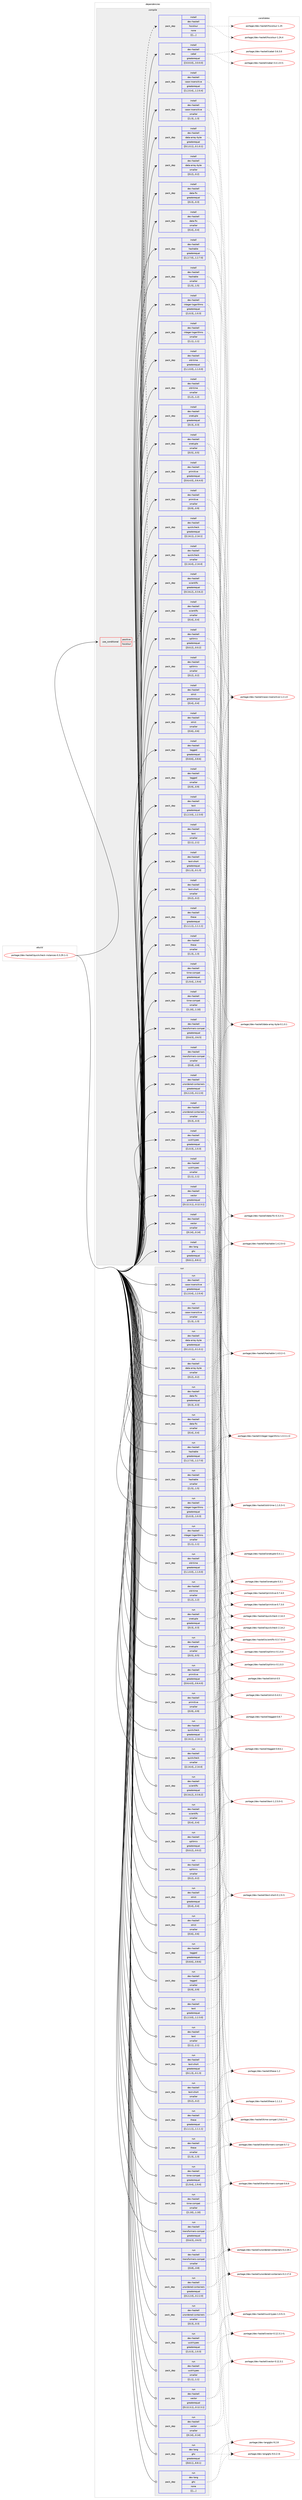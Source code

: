 digraph prolog {

# *************
# Graph options
# *************

newrank=true;
concentrate=true;
compound=true;
graph [rankdir=LR,fontname=Helvetica,fontsize=10,ranksep=1.5];#, ranksep=2.5, nodesep=0.2];
edge  [arrowhead=vee];
node  [fontname=Helvetica,fontsize=10];

# **********
# The ebuild
# **********

subgraph cluster_leftcol {
color=gray;
label=<<i>ebuild</i>>;
id [label="portage://dev-haskell/quickcheck-instances-0.3.29.1-r1", color=red, width=4, href="../dev-haskell/quickcheck-instances-0.3.29.1-r1.svg"];
}

# ****************
# The dependencies
# ****************

subgraph cluster_midcol {
color=gray;
label=<<i>dependencies</i>>;
subgraph cluster_compile {
fillcolor="#eeeeee";
style=filled;
label=<<i>compile</i>>;
subgraph cond21320 {
dependency87003 [label=<<TABLE BORDER="0" CELLBORDER="1" CELLSPACING="0" CELLPADDING="4"><TR><TD ROWSPAN="3" CELLPADDING="10">use_conditional</TD></TR><TR><TD>positive</TD></TR><TR><TD>hscolour</TD></TR></TABLE>>, shape=none, color=red];
subgraph pack64676 {
dependency87004 [label=<<TABLE BORDER="0" CELLBORDER="1" CELLSPACING="0" CELLPADDING="4" WIDTH="220"><TR><TD ROWSPAN="6" CELLPADDING="30">pack_dep</TD></TR><TR><TD WIDTH="110">install</TD></TR><TR><TD>dev-haskell</TD></TR><TR><TD>hscolour</TD></TR><TR><TD>none</TD></TR><TR><TD>[[],,,,]</TD></TR></TABLE>>, shape=none, color=blue];
}
dependency87003:e -> dependency87004:w [weight=20,style="dashed",arrowhead="vee"];
}
id:e -> dependency87003:w [weight=20,style="solid",arrowhead="vee"];
subgraph pack64677 {
dependency87005 [label=<<TABLE BORDER="0" CELLBORDER="1" CELLSPACING="0" CELLPADDING="4" WIDTH="220"><TR><TD ROWSPAN="6" CELLPADDING="30">pack_dep</TD></TR><TR><TD WIDTH="110">install</TD></TR><TR><TD>dev-haskell</TD></TR><TR><TD>cabal</TD></TR><TR><TD>greaterequal</TD></TR><TR><TD>[[3,0,0,0],,,3.0.0.0]</TD></TR></TABLE>>, shape=none, color=blue];
}
id:e -> dependency87005:w [weight=20,style="solid",arrowhead="vee"];
subgraph pack64678 {
dependency87006 [label=<<TABLE BORDER="0" CELLBORDER="1" CELLSPACING="0" CELLPADDING="4" WIDTH="220"><TR><TD ROWSPAN="6" CELLPADDING="30">pack_dep</TD></TR><TR><TD WIDTH="110">install</TD></TR><TR><TD>dev-haskell</TD></TR><TR><TD>case-insensitive</TD></TR><TR><TD>greaterequal</TD></TR><TR><TD>[[1,2,0,4],,,1.2.0.4]</TD></TR></TABLE>>, shape=none, color=blue];
}
id:e -> dependency87006:w [weight=20,style="solid",arrowhead="vee"];
subgraph pack64679 {
dependency87007 [label=<<TABLE BORDER="0" CELLBORDER="1" CELLSPACING="0" CELLPADDING="4" WIDTH="220"><TR><TD ROWSPAN="6" CELLPADDING="30">pack_dep</TD></TR><TR><TD WIDTH="110">install</TD></TR><TR><TD>dev-haskell</TD></TR><TR><TD>case-insensitive</TD></TR><TR><TD>smaller</TD></TR><TR><TD>[[1,3],,,1.3]</TD></TR></TABLE>>, shape=none, color=blue];
}
id:e -> dependency87007:w [weight=20,style="solid",arrowhead="vee"];
subgraph pack64680 {
dependency87008 [label=<<TABLE BORDER="0" CELLBORDER="1" CELLSPACING="0" CELLPADDING="4" WIDTH="220"><TR><TD ROWSPAN="6" CELLPADDING="30">pack_dep</TD></TR><TR><TD WIDTH="110">install</TD></TR><TR><TD>dev-haskell</TD></TR><TR><TD>data-array-byte</TD></TR><TR><TD>greaterequal</TD></TR><TR><TD>[[0,1,0,1],,,0.1.0.1]</TD></TR></TABLE>>, shape=none, color=blue];
}
id:e -> dependency87008:w [weight=20,style="solid",arrowhead="vee"];
subgraph pack64681 {
dependency87009 [label=<<TABLE BORDER="0" CELLBORDER="1" CELLSPACING="0" CELLPADDING="4" WIDTH="220"><TR><TD ROWSPAN="6" CELLPADDING="30">pack_dep</TD></TR><TR><TD WIDTH="110">install</TD></TR><TR><TD>dev-haskell</TD></TR><TR><TD>data-array-byte</TD></TR><TR><TD>smaller</TD></TR><TR><TD>[[0,2],,,0.2]</TD></TR></TABLE>>, shape=none, color=blue];
}
id:e -> dependency87009:w [weight=20,style="solid",arrowhead="vee"];
subgraph pack64682 {
dependency87010 [label=<<TABLE BORDER="0" CELLBORDER="1" CELLSPACING="0" CELLPADDING="4" WIDTH="220"><TR><TD ROWSPAN="6" CELLPADDING="30">pack_dep</TD></TR><TR><TD WIDTH="110">install</TD></TR><TR><TD>dev-haskell</TD></TR><TR><TD>data-fix</TD></TR><TR><TD>greaterequal</TD></TR><TR><TD>[[0,3],,,0.3]</TD></TR></TABLE>>, shape=none, color=blue];
}
id:e -> dependency87010:w [weight=20,style="solid",arrowhead="vee"];
subgraph pack64683 {
dependency87011 [label=<<TABLE BORDER="0" CELLBORDER="1" CELLSPACING="0" CELLPADDING="4" WIDTH="220"><TR><TD ROWSPAN="6" CELLPADDING="30">pack_dep</TD></TR><TR><TD WIDTH="110">install</TD></TR><TR><TD>dev-haskell</TD></TR><TR><TD>data-fix</TD></TR><TR><TD>smaller</TD></TR><TR><TD>[[0,4],,,0.4]</TD></TR></TABLE>>, shape=none, color=blue];
}
id:e -> dependency87011:w [weight=20,style="solid",arrowhead="vee"];
subgraph pack64684 {
dependency87012 [label=<<TABLE BORDER="0" CELLBORDER="1" CELLSPACING="0" CELLPADDING="4" WIDTH="220"><TR><TD ROWSPAN="6" CELLPADDING="30">pack_dep</TD></TR><TR><TD WIDTH="110">install</TD></TR><TR><TD>dev-haskell</TD></TR><TR><TD>hashable</TD></TR><TR><TD>greaterequal</TD></TR><TR><TD>[[1,2,7,0],,,1.2.7.0]</TD></TR></TABLE>>, shape=none, color=blue];
}
id:e -> dependency87012:w [weight=20,style="solid",arrowhead="vee"];
subgraph pack64685 {
dependency87013 [label=<<TABLE BORDER="0" CELLBORDER="1" CELLSPACING="0" CELLPADDING="4" WIDTH="220"><TR><TD ROWSPAN="6" CELLPADDING="30">pack_dep</TD></TR><TR><TD WIDTH="110">install</TD></TR><TR><TD>dev-haskell</TD></TR><TR><TD>hashable</TD></TR><TR><TD>smaller</TD></TR><TR><TD>[[1,5],,,1.5]</TD></TR></TABLE>>, shape=none, color=blue];
}
id:e -> dependency87013:w [weight=20,style="solid",arrowhead="vee"];
subgraph pack64686 {
dependency87014 [label=<<TABLE BORDER="0" CELLBORDER="1" CELLSPACING="0" CELLPADDING="4" WIDTH="220"><TR><TD ROWSPAN="6" CELLPADDING="30">pack_dep</TD></TR><TR><TD WIDTH="110">install</TD></TR><TR><TD>dev-haskell</TD></TR><TR><TD>integer-logarithms</TD></TR><TR><TD>greaterequal</TD></TR><TR><TD>[[1,0,3],,,1.0.3]</TD></TR></TABLE>>, shape=none, color=blue];
}
id:e -> dependency87014:w [weight=20,style="solid",arrowhead="vee"];
subgraph pack64687 {
dependency87015 [label=<<TABLE BORDER="0" CELLBORDER="1" CELLSPACING="0" CELLPADDING="4" WIDTH="220"><TR><TD ROWSPAN="6" CELLPADDING="30">pack_dep</TD></TR><TR><TD WIDTH="110">install</TD></TR><TR><TD>dev-haskell</TD></TR><TR><TD>integer-logarithms</TD></TR><TR><TD>smaller</TD></TR><TR><TD>[[1,1],,,1.1]</TD></TR></TABLE>>, shape=none, color=blue];
}
id:e -> dependency87015:w [weight=20,style="solid",arrowhead="vee"];
subgraph pack64688 {
dependency87016 [label=<<TABLE BORDER="0" CELLBORDER="1" CELLSPACING="0" CELLPADDING="4" WIDTH="220"><TR><TD ROWSPAN="6" CELLPADDING="30">pack_dep</TD></TR><TR><TD WIDTH="110">install</TD></TR><TR><TD>dev-haskell</TD></TR><TR><TD>old-time</TD></TR><TR><TD>greaterequal</TD></TR><TR><TD>[[1,1,0,0],,,1.1.0.0]</TD></TR></TABLE>>, shape=none, color=blue];
}
id:e -> dependency87016:w [weight=20,style="solid",arrowhead="vee"];
subgraph pack64689 {
dependency87017 [label=<<TABLE BORDER="0" CELLBORDER="1" CELLSPACING="0" CELLPADDING="4" WIDTH="220"><TR><TD ROWSPAN="6" CELLPADDING="30">pack_dep</TD></TR><TR><TD WIDTH="110">install</TD></TR><TR><TD>dev-haskell</TD></TR><TR><TD>old-time</TD></TR><TR><TD>smaller</TD></TR><TR><TD>[[1,2],,,1.2]</TD></TR></TABLE>>, shape=none, color=blue];
}
id:e -> dependency87017:w [weight=20,style="solid",arrowhead="vee"];
subgraph pack64690 {
dependency87018 [label=<<TABLE BORDER="0" CELLBORDER="1" CELLSPACING="0" CELLPADDING="4" WIDTH="220"><TR><TD ROWSPAN="6" CELLPADDING="30">pack_dep</TD></TR><TR><TD WIDTH="110">install</TD></TR><TR><TD>dev-haskell</TD></TR><TR><TD>onetuple</TD></TR><TR><TD>greaterequal</TD></TR><TR><TD>[[0,3],,,0.3]</TD></TR></TABLE>>, shape=none, color=blue];
}
id:e -> dependency87018:w [weight=20,style="solid",arrowhead="vee"];
subgraph pack64691 {
dependency87019 [label=<<TABLE BORDER="0" CELLBORDER="1" CELLSPACING="0" CELLPADDING="4" WIDTH="220"><TR><TD ROWSPAN="6" CELLPADDING="30">pack_dep</TD></TR><TR><TD WIDTH="110">install</TD></TR><TR><TD>dev-haskell</TD></TR><TR><TD>onetuple</TD></TR><TR><TD>smaller</TD></TR><TR><TD>[[0,5],,,0.5]</TD></TR></TABLE>>, shape=none, color=blue];
}
id:e -> dependency87019:w [weight=20,style="solid",arrowhead="vee"];
subgraph pack64692 {
dependency87020 [label=<<TABLE BORDER="0" CELLBORDER="1" CELLSPACING="0" CELLPADDING="4" WIDTH="220"><TR><TD ROWSPAN="6" CELLPADDING="30">pack_dep</TD></TR><TR><TD WIDTH="110">install</TD></TR><TR><TD>dev-haskell</TD></TR><TR><TD>primitive</TD></TR><TR><TD>greaterequal</TD></TR><TR><TD>[[0,6,4,0],,,0.6.4.0]</TD></TR></TABLE>>, shape=none, color=blue];
}
id:e -> dependency87020:w [weight=20,style="solid",arrowhead="vee"];
subgraph pack64693 {
dependency87021 [label=<<TABLE BORDER="0" CELLBORDER="1" CELLSPACING="0" CELLPADDING="4" WIDTH="220"><TR><TD ROWSPAN="6" CELLPADDING="30">pack_dep</TD></TR><TR><TD WIDTH="110">install</TD></TR><TR><TD>dev-haskell</TD></TR><TR><TD>primitive</TD></TR><TR><TD>smaller</TD></TR><TR><TD>[[0,9],,,0.9]</TD></TR></TABLE>>, shape=none, color=blue];
}
id:e -> dependency87021:w [weight=20,style="solid",arrowhead="vee"];
subgraph pack64694 {
dependency87022 [label=<<TABLE BORDER="0" CELLBORDER="1" CELLSPACING="0" CELLPADDING="4" WIDTH="220"><TR><TD ROWSPAN="6" CELLPADDING="30">pack_dep</TD></TR><TR><TD WIDTH="110">install</TD></TR><TR><TD>dev-haskell</TD></TR><TR><TD>quickcheck</TD></TR><TR><TD>greaterequal</TD></TR><TR><TD>[[2,14,1],,,2.14.1]</TD></TR></TABLE>>, shape=none, color=blue];
}
id:e -> dependency87022:w [weight=20,style="solid",arrowhead="vee"];
subgraph pack64695 {
dependency87023 [label=<<TABLE BORDER="0" CELLBORDER="1" CELLSPACING="0" CELLPADDING="4" WIDTH="220"><TR><TD ROWSPAN="6" CELLPADDING="30">pack_dep</TD></TR><TR><TD WIDTH="110">install</TD></TR><TR><TD>dev-haskell</TD></TR><TR><TD>quickcheck</TD></TR><TR><TD>smaller</TD></TR><TR><TD>[[2,14,4],,,2.14.4]</TD></TR></TABLE>>, shape=none, color=blue];
}
id:e -> dependency87023:w [weight=20,style="solid",arrowhead="vee"];
subgraph pack64696 {
dependency87024 [label=<<TABLE BORDER="0" CELLBORDER="1" CELLSPACING="0" CELLPADDING="4" WIDTH="220"><TR><TD ROWSPAN="6" CELLPADDING="30">pack_dep</TD></TR><TR><TD WIDTH="110">install</TD></TR><TR><TD>dev-haskell</TD></TR><TR><TD>scientific</TD></TR><TR><TD>greaterequal</TD></TR><TR><TD>[[0,3,6,2],,,0.3.6.2]</TD></TR></TABLE>>, shape=none, color=blue];
}
id:e -> dependency87024:w [weight=20,style="solid",arrowhead="vee"];
subgraph pack64697 {
dependency87025 [label=<<TABLE BORDER="0" CELLBORDER="1" CELLSPACING="0" CELLPADDING="4" WIDTH="220"><TR><TD ROWSPAN="6" CELLPADDING="30">pack_dep</TD></TR><TR><TD WIDTH="110">install</TD></TR><TR><TD>dev-haskell</TD></TR><TR><TD>scientific</TD></TR><TR><TD>smaller</TD></TR><TR><TD>[[0,4],,,0.4]</TD></TR></TABLE>>, shape=none, color=blue];
}
id:e -> dependency87025:w [weight=20,style="solid",arrowhead="vee"];
subgraph pack64698 {
dependency87026 [label=<<TABLE BORDER="0" CELLBORDER="1" CELLSPACING="0" CELLPADDING="4" WIDTH="220"><TR><TD ROWSPAN="6" CELLPADDING="30">pack_dep</TD></TR><TR><TD WIDTH="110">install</TD></TR><TR><TD>dev-haskell</TD></TR><TR><TD>splitmix</TD></TR><TR><TD>greaterequal</TD></TR><TR><TD>[[0,0,2],,,0.0.2]</TD></TR></TABLE>>, shape=none, color=blue];
}
id:e -> dependency87026:w [weight=20,style="solid",arrowhead="vee"];
subgraph pack64699 {
dependency87027 [label=<<TABLE BORDER="0" CELLBORDER="1" CELLSPACING="0" CELLPADDING="4" WIDTH="220"><TR><TD ROWSPAN="6" CELLPADDING="30">pack_dep</TD></TR><TR><TD WIDTH="110">install</TD></TR><TR><TD>dev-haskell</TD></TR><TR><TD>splitmix</TD></TR><TR><TD>smaller</TD></TR><TR><TD>[[0,2],,,0.2]</TD></TR></TABLE>>, shape=none, color=blue];
}
id:e -> dependency87027:w [weight=20,style="solid",arrowhead="vee"];
subgraph pack64700 {
dependency87028 [label=<<TABLE BORDER="0" CELLBORDER="1" CELLSPACING="0" CELLPADDING="4" WIDTH="220"><TR><TD ROWSPAN="6" CELLPADDING="30">pack_dep</TD></TR><TR><TD WIDTH="110">install</TD></TR><TR><TD>dev-haskell</TD></TR><TR><TD>strict</TD></TR><TR><TD>greaterequal</TD></TR><TR><TD>[[0,4],,,0.4]</TD></TR></TABLE>>, shape=none, color=blue];
}
id:e -> dependency87028:w [weight=20,style="solid",arrowhead="vee"];
subgraph pack64701 {
dependency87029 [label=<<TABLE BORDER="0" CELLBORDER="1" CELLSPACING="0" CELLPADDING="4" WIDTH="220"><TR><TD ROWSPAN="6" CELLPADDING="30">pack_dep</TD></TR><TR><TD WIDTH="110">install</TD></TR><TR><TD>dev-haskell</TD></TR><TR><TD>strict</TD></TR><TR><TD>smaller</TD></TR><TR><TD>[[0,6],,,0.6]</TD></TR></TABLE>>, shape=none, color=blue];
}
id:e -> dependency87029:w [weight=20,style="solid",arrowhead="vee"];
subgraph pack64702 {
dependency87030 [label=<<TABLE BORDER="0" CELLBORDER="1" CELLSPACING="0" CELLPADDING="4" WIDTH="220"><TR><TD ROWSPAN="6" CELLPADDING="30">pack_dep</TD></TR><TR><TD WIDTH="110">install</TD></TR><TR><TD>dev-haskell</TD></TR><TR><TD>tagged</TD></TR><TR><TD>greaterequal</TD></TR><TR><TD>[[0,8,6],,,0.8.6]</TD></TR></TABLE>>, shape=none, color=blue];
}
id:e -> dependency87030:w [weight=20,style="solid",arrowhead="vee"];
subgraph pack64703 {
dependency87031 [label=<<TABLE BORDER="0" CELLBORDER="1" CELLSPACING="0" CELLPADDING="4" WIDTH="220"><TR><TD ROWSPAN="6" CELLPADDING="30">pack_dep</TD></TR><TR><TD WIDTH="110">install</TD></TR><TR><TD>dev-haskell</TD></TR><TR><TD>tagged</TD></TR><TR><TD>smaller</TD></TR><TR><TD>[[0,9],,,0.9]</TD></TR></TABLE>>, shape=none, color=blue];
}
id:e -> dependency87031:w [weight=20,style="solid",arrowhead="vee"];
subgraph pack64704 {
dependency87032 [label=<<TABLE BORDER="0" CELLBORDER="1" CELLSPACING="0" CELLPADDING="4" WIDTH="220"><TR><TD ROWSPAN="6" CELLPADDING="30">pack_dep</TD></TR><TR><TD WIDTH="110">install</TD></TR><TR><TD>dev-haskell</TD></TR><TR><TD>text</TD></TR><TR><TD>greaterequal</TD></TR><TR><TD>[[1,2,3,0],,,1.2.3.0]</TD></TR></TABLE>>, shape=none, color=blue];
}
id:e -> dependency87032:w [weight=20,style="solid",arrowhead="vee"];
subgraph pack64705 {
dependency87033 [label=<<TABLE BORDER="0" CELLBORDER="1" CELLSPACING="0" CELLPADDING="4" WIDTH="220"><TR><TD ROWSPAN="6" CELLPADDING="30">pack_dep</TD></TR><TR><TD WIDTH="110">install</TD></TR><TR><TD>dev-haskell</TD></TR><TR><TD>text</TD></TR><TR><TD>smaller</TD></TR><TR><TD>[[2,1],,,2.1]</TD></TR></TABLE>>, shape=none, color=blue];
}
id:e -> dependency87033:w [weight=20,style="solid",arrowhead="vee"];
subgraph pack64706 {
dependency87034 [label=<<TABLE BORDER="0" CELLBORDER="1" CELLSPACING="0" CELLPADDING="4" WIDTH="220"><TR><TD ROWSPAN="6" CELLPADDING="30">pack_dep</TD></TR><TR><TD WIDTH="110">install</TD></TR><TR><TD>dev-haskell</TD></TR><TR><TD>text-short</TD></TR><TR><TD>greaterequal</TD></TR><TR><TD>[[0,1,3],,,0.1.3]</TD></TR></TABLE>>, shape=none, color=blue];
}
id:e -> dependency87034:w [weight=20,style="solid",arrowhead="vee"];
subgraph pack64707 {
dependency87035 [label=<<TABLE BORDER="0" CELLBORDER="1" CELLSPACING="0" CELLPADDING="4" WIDTH="220"><TR><TD ROWSPAN="6" CELLPADDING="30">pack_dep</TD></TR><TR><TD WIDTH="110">install</TD></TR><TR><TD>dev-haskell</TD></TR><TR><TD>text-short</TD></TR><TR><TD>smaller</TD></TR><TR><TD>[[0,2],,,0.2]</TD></TR></TABLE>>, shape=none, color=blue];
}
id:e -> dependency87035:w [weight=20,style="solid",arrowhead="vee"];
subgraph pack64708 {
dependency87036 [label=<<TABLE BORDER="0" CELLBORDER="1" CELLSPACING="0" CELLPADDING="4" WIDTH="220"><TR><TD ROWSPAN="6" CELLPADDING="30">pack_dep</TD></TR><TR><TD WIDTH="110">install</TD></TR><TR><TD>dev-haskell</TD></TR><TR><TD>these</TD></TR><TR><TD>greaterequal</TD></TR><TR><TD>[[1,1,1,1],,,1.1.1.1]</TD></TR></TABLE>>, shape=none, color=blue];
}
id:e -> dependency87036:w [weight=20,style="solid",arrowhead="vee"];
subgraph pack64709 {
dependency87037 [label=<<TABLE BORDER="0" CELLBORDER="1" CELLSPACING="0" CELLPADDING="4" WIDTH="220"><TR><TD ROWSPAN="6" CELLPADDING="30">pack_dep</TD></TR><TR><TD WIDTH="110">install</TD></TR><TR><TD>dev-haskell</TD></TR><TR><TD>these</TD></TR><TR><TD>smaller</TD></TR><TR><TD>[[1,3],,,1.3]</TD></TR></TABLE>>, shape=none, color=blue];
}
id:e -> dependency87037:w [weight=20,style="solid",arrowhead="vee"];
subgraph pack64710 {
dependency87038 [label=<<TABLE BORDER="0" CELLBORDER="1" CELLSPACING="0" CELLPADDING="4" WIDTH="220"><TR><TD ROWSPAN="6" CELLPADDING="30">pack_dep</TD></TR><TR><TD WIDTH="110">install</TD></TR><TR><TD>dev-haskell</TD></TR><TR><TD>time-compat</TD></TR><TR><TD>greaterequal</TD></TR><TR><TD>[[1,9,4],,,1.9.4]</TD></TR></TABLE>>, shape=none, color=blue];
}
id:e -> dependency87038:w [weight=20,style="solid",arrowhead="vee"];
subgraph pack64711 {
dependency87039 [label=<<TABLE BORDER="0" CELLBORDER="1" CELLSPACING="0" CELLPADDING="4" WIDTH="220"><TR><TD ROWSPAN="6" CELLPADDING="30">pack_dep</TD></TR><TR><TD WIDTH="110">install</TD></TR><TR><TD>dev-haskell</TD></TR><TR><TD>time-compat</TD></TR><TR><TD>smaller</TD></TR><TR><TD>[[1,10],,,1.10]</TD></TR></TABLE>>, shape=none, color=blue];
}
id:e -> dependency87039:w [weight=20,style="solid",arrowhead="vee"];
subgraph pack64712 {
dependency87040 [label=<<TABLE BORDER="0" CELLBORDER="1" CELLSPACING="0" CELLPADDING="4" WIDTH="220"><TR><TD ROWSPAN="6" CELLPADDING="30">pack_dep</TD></TR><TR><TD WIDTH="110">install</TD></TR><TR><TD>dev-haskell</TD></TR><TR><TD>transformers-compat</TD></TR><TR><TD>greaterequal</TD></TR><TR><TD>[[0,6,5],,,0.6.5]</TD></TR></TABLE>>, shape=none, color=blue];
}
id:e -> dependency87040:w [weight=20,style="solid",arrowhead="vee"];
subgraph pack64713 {
dependency87041 [label=<<TABLE BORDER="0" CELLBORDER="1" CELLSPACING="0" CELLPADDING="4" WIDTH="220"><TR><TD ROWSPAN="6" CELLPADDING="30">pack_dep</TD></TR><TR><TD WIDTH="110">install</TD></TR><TR><TD>dev-haskell</TD></TR><TR><TD>transformers-compat</TD></TR><TR><TD>smaller</TD></TR><TR><TD>[[0,8],,,0.8]</TD></TR></TABLE>>, shape=none, color=blue];
}
id:e -> dependency87041:w [weight=20,style="solid",arrowhead="vee"];
subgraph pack64714 {
dependency87042 [label=<<TABLE BORDER="0" CELLBORDER="1" CELLSPACING="0" CELLPADDING="4" WIDTH="220"><TR><TD ROWSPAN="6" CELLPADDING="30">pack_dep</TD></TR><TR><TD WIDTH="110">install</TD></TR><TR><TD>dev-haskell</TD></TR><TR><TD>unordered-containers</TD></TR><TR><TD>greaterequal</TD></TR><TR><TD>[[0,2,2,0],,,0.2.2.0]</TD></TR></TABLE>>, shape=none, color=blue];
}
id:e -> dependency87042:w [weight=20,style="solid",arrowhead="vee"];
subgraph pack64715 {
dependency87043 [label=<<TABLE BORDER="0" CELLBORDER="1" CELLSPACING="0" CELLPADDING="4" WIDTH="220"><TR><TD ROWSPAN="6" CELLPADDING="30">pack_dep</TD></TR><TR><TD WIDTH="110">install</TD></TR><TR><TD>dev-haskell</TD></TR><TR><TD>unordered-containers</TD></TR><TR><TD>smaller</TD></TR><TR><TD>[[0,3],,,0.3]</TD></TR></TABLE>>, shape=none, color=blue];
}
id:e -> dependency87043:w [weight=20,style="solid",arrowhead="vee"];
subgraph pack64716 {
dependency87044 [label=<<TABLE BORDER="0" CELLBORDER="1" CELLSPACING="0" CELLPADDING="4" WIDTH="220"><TR><TD ROWSPAN="6" CELLPADDING="30">pack_dep</TD></TR><TR><TD WIDTH="110">install</TD></TR><TR><TD>dev-haskell</TD></TR><TR><TD>uuid-types</TD></TR><TR><TD>greaterequal</TD></TR><TR><TD>[[1,0,3],,,1.0.3]</TD></TR></TABLE>>, shape=none, color=blue];
}
id:e -> dependency87044:w [weight=20,style="solid",arrowhead="vee"];
subgraph pack64717 {
dependency87045 [label=<<TABLE BORDER="0" CELLBORDER="1" CELLSPACING="0" CELLPADDING="4" WIDTH="220"><TR><TD ROWSPAN="6" CELLPADDING="30">pack_dep</TD></TR><TR><TD WIDTH="110">install</TD></TR><TR><TD>dev-haskell</TD></TR><TR><TD>uuid-types</TD></TR><TR><TD>smaller</TD></TR><TR><TD>[[1,1],,,1.1]</TD></TR></TABLE>>, shape=none, color=blue];
}
id:e -> dependency87045:w [weight=20,style="solid",arrowhead="vee"];
subgraph pack64718 {
dependency87046 [label=<<TABLE BORDER="0" CELLBORDER="1" CELLSPACING="0" CELLPADDING="4" WIDTH="220"><TR><TD ROWSPAN="6" CELLPADDING="30">pack_dep</TD></TR><TR><TD WIDTH="110">install</TD></TR><TR><TD>dev-haskell</TD></TR><TR><TD>vector</TD></TR><TR><TD>greaterequal</TD></TR><TR><TD>[[0,12,3,1],,,0.12.3.1]</TD></TR></TABLE>>, shape=none, color=blue];
}
id:e -> dependency87046:w [weight=20,style="solid",arrowhead="vee"];
subgraph pack64719 {
dependency87047 [label=<<TABLE BORDER="0" CELLBORDER="1" CELLSPACING="0" CELLPADDING="4" WIDTH="220"><TR><TD ROWSPAN="6" CELLPADDING="30">pack_dep</TD></TR><TR><TD WIDTH="110">install</TD></TR><TR><TD>dev-haskell</TD></TR><TR><TD>vector</TD></TR><TR><TD>smaller</TD></TR><TR><TD>[[0,14],,,0.14]</TD></TR></TABLE>>, shape=none, color=blue];
}
id:e -> dependency87047:w [weight=20,style="solid",arrowhead="vee"];
subgraph pack64720 {
dependency87048 [label=<<TABLE BORDER="0" CELLBORDER="1" CELLSPACING="0" CELLPADDING="4" WIDTH="220"><TR><TD ROWSPAN="6" CELLPADDING="30">pack_dep</TD></TR><TR><TD WIDTH="110">install</TD></TR><TR><TD>dev-lang</TD></TR><TR><TD>ghc</TD></TR><TR><TD>greaterequal</TD></TR><TR><TD>[[8,8,1],,,8.8.1]</TD></TR></TABLE>>, shape=none, color=blue];
}
id:e -> dependency87048:w [weight=20,style="solid",arrowhead="vee"];
}
subgraph cluster_compileandrun {
fillcolor="#eeeeee";
style=filled;
label=<<i>compile and run</i>>;
}
subgraph cluster_run {
fillcolor="#eeeeee";
style=filled;
label=<<i>run</i>>;
subgraph pack64721 {
dependency87049 [label=<<TABLE BORDER="0" CELLBORDER="1" CELLSPACING="0" CELLPADDING="4" WIDTH="220"><TR><TD ROWSPAN="6" CELLPADDING="30">pack_dep</TD></TR><TR><TD WIDTH="110">run</TD></TR><TR><TD>dev-haskell</TD></TR><TR><TD>case-insensitive</TD></TR><TR><TD>greaterequal</TD></TR><TR><TD>[[1,2,0,4],,,1.2.0.4]</TD></TR></TABLE>>, shape=none, color=blue];
}
id:e -> dependency87049:w [weight=20,style="solid",arrowhead="odot"];
subgraph pack64722 {
dependency87050 [label=<<TABLE BORDER="0" CELLBORDER="1" CELLSPACING="0" CELLPADDING="4" WIDTH="220"><TR><TD ROWSPAN="6" CELLPADDING="30">pack_dep</TD></TR><TR><TD WIDTH="110">run</TD></TR><TR><TD>dev-haskell</TD></TR><TR><TD>case-insensitive</TD></TR><TR><TD>smaller</TD></TR><TR><TD>[[1,3],,,1.3]</TD></TR></TABLE>>, shape=none, color=blue];
}
id:e -> dependency87050:w [weight=20,style="solid",arrowhead="odot"];
subgraph pack64723 {
dependency87051 [label=<<TABLE BORDER="0" CELLBORDER="1" CELLSPACING="0" CELLPADDING="4" WIDTH="220"><TR><TD ROWSPAN="6" CELLPADDING="30">pack_dep</TD></TR><TR><TD WIDTH="110">run</TD></TR><TR><TD>dev-haskell</TD></TR><TR><TD>data-array-byte</TD></TR><TR><TD>greaterequal</TD></TR><TR><TD>[[0,1,0,1],,,0.1.0.1]</TD></TR></TABLE>>, shape=none, color=blue];
}
id:e -> dependency87051:w [weight=20,style="solid",arrowhead="odot"];
subgraph pack64724 {
dependency87052 [label=<<TABLE BORDER="0" CELLBORDER="1" CELLSPACING="0" CELLPADDING="4" WIDTH="220"><TR><TD ROWSPAN="6" CELLPADDING="30">pack_dep</TD></TR><TR><TD WIDTH="110">run</TD></TR><TR><TD>dev-haskell</TD></TR><TR><TD>data-array-byte</TD></TR><TR><TD>smaller</TD></TR><TR><TD>[[0,2],,,0.2]</TD></TR></TABLE>>, shape=none, color=blue];
}
id:e -> dependency87052:w [weight=20,style="solid",arrowhead="odot"];
subgraph pack64725 {
dependency87053 [label=<<TABLE BORDER="0" CELLBORDER="1" CELLSPACING="0" CELLPADDING="4" WIDTH="220"><TR><TD ROWSPAN="6" CELLPADDING="30">pack_dep</TD></TR><TR><TD WIDTH="110">run</TD></TR><TR><TD>dev-haskell</TD></TR><TR><TD>data-fix</TD></TR><TR><TD>greaterequal</TD></TR><TR><TD>[[0,3],,,0.3]</TD></TR></TABLE>>, shape=none, color=blue];
}
id:e -> dependency87053:w [weight=20,style="solid",arrowhead="odot"];
subgraph pack64726 {
dependency87054 [label=<<TABLE BORDER="0" CELLBORDER="1" CELLSPACING="0" CELLPADDING="4" WIDTH="220"><TR><TD ROWSPAN="6" CELLPADDING="30">pack_dep</TD></TR><TR><TD WIDTH="110">run</TD></TR><TR><TD>dev-haskell</TD></TR><TR><TD>data-fix</TD></TR><TR><TD>smaller</TD></TR><TR><TD>[[0,4],,,0.4]</TD></TR></TABLE>>, shape=none, color=blue];
}
id:e -> dependency87054:w [weight=20,style="solid",arrowhead="odot"];
subgraph pack64727 {
dependency87055 [label=<<TABLE BORDER="0" CELLBORDER="1" CELLSPACING="0" CELLPADDING="4" WIDTH="220"><TR><TD ROWSPAN="6" CELLPADDING="30">pack_dep</TD></TR><TR><TD WIDTH="110">run</TD></TR><TR><TD>dev-haskell</TD></TR><TR><TD>hashable</TD></TR><TR><TD>greaterequal</TD></TR><TR><TD>[[1,2,7,0],,,1.2.7.0]</TD></TR></TABLE>>, shape=none, color=blue];
}
id:e -> dependency87055:w [weight=20,style="solid",arrowhead="odot"];
subgraph pack64728 {
dependency87056 [label=<<TABLE BORDER="0" CELLBORDER="1" CELLSPACING="0" CELLPADDING="4" WIDTH="220"><TR><TD ROWSPAN="6" CELLPADDING="30">pack_dep</TD></TR><TR><TD WIDTH="110">run</TD></TR><TR><TD>dev-haskell</TD></TR><TR><TD>hashable</TD></TR><TR><TD>smaller</TD></TR><TR><TD>[[1,5],,,1.5]</TD></TR></TABLE>>, shape=none, color=blue];
}
id:e -> dependency87056:w [weight=20,style="solid",arrowhead="odot"];
subgraph pack64729 {
dependency87057 [label=<<TABLE BORDER="0" CELLBORDER="1" CELLSPACING="0" CELLPADDING="4" WIDTH="220"><TR><TD ROWSPAN="6" CELLPADDING="30">pack_dep</TD></TR><TR><TD WIDTH="110">run</TD></TR><TR><TD>dev-haskell</TD></TR><TR><TD>integer-logarithms</TD></TR><TR><TD>greaterequal</TD></TR><TR><TD>[[1,0,3],,,1.0.3]</TD></TR></TABLE>>, shape=none, color=blue];
}
id:e -> dependency87057:w [weight=20,style="solid",arrowhead="odot"];
subgraph pack64730 {
dependency87058 [label=<<TABLE BORDER="0" CELLBORDER="1" CELLSPACING="0" CELLPADDING="4" WIDTH="220"><TR><TD ROWSPAN="6" CELLPADDING="30">pack_dep</TD></TR><TR><TD WIDTH="110">run</TD></TR><TR><TD>dev-haskell</TD></TR><TR><TD>integer-logarithms</TD></TR><TR><TD>smaller</TD></TR><TR><TD>[[1,1],,,1.1]</TD></TR></TABLE>>, shape=none, color=blue];
}
id:e -> dependency87058:w [weight=20,style="solid",arrowhead="odot"];
subgraph pack64731 {
dependency87059 [label=<<TABLE BORDER="0" CELLBORDER="1" CELLSPACING="0" CELLPADDING="4" WIDTH="220"><TR><TD ROWSPAN="6" CELLPADDING="30">pack_dep</TD></TR><TR><TD WIDTH="110">run</TD></TR><TR><TD>dev-haskell</TD></TR><TR><TD>old-time</TD></TR><TR><TD>greaterequal</TD></TR><TR><TD>[[1,1,0,0],,,1.1.0.0]</TD></TR></TABLE>>, shape=none, color=blue];
}
id:e -> dependency87059:w [weight=20,style="solid",arrowhead="odot"];
subgraph pack64732 {
dependency87060 [label=<<TABLE BORDER="0" CELLBORDER="1" CELLSPACING="0" CELLPADDING="4" WIDTH="220"><TR><TD ROWSPAN="6" CELLPADDING="30">pack_dep</TD></TR><TR><TD WIDTH="110">run</TD></TR><TR><TD>dev-haskell</TD></TR><TR><TD>old-time</TD></TR><TR><TD>smaller</TD></TR><TR><TD>[[1,2],,,1.2]</TD></TR></TABLE>>, shape=none, color=blue];
}
id:e -> dependency87060:w [weight=20,style="solid",arrowhead="odot"];
subgraph pack64733 {
dependency87061 [label=<<TABLE BORDER="0" CELLBORDER="1" CELLSPACING="0" CELLPADDING="4" WIDTH="220"><TR><TD ROWSPAN="6" CELLPADDING="30">pack_dep</TD></TR><TR><TD WIDTH="110">run</TD></TR><TR><TD>dev-haskell</TD></TR><TR><TD>onetuple</TD></TR><TR><TD>greaterequal</TD></TR><TR><TD>[[0,3],,,0.3]</TD></TR></TABLE>>, shape=none, color=blue];
}
id:e -> dependency87061:w [weight=20,style="solid",arrowhead="odot"];
subgraph pack64734 {
dependency87062 [label=<<TABLE BORDER="0" CELLBORDER="1" CELLSPACING="0" CELLPADDING="4" WIDTH="220"><TR><TD ROWSPAN="6" CELLPADDING="30">pack_dep</TD></TR><TR><TD WIDTH="110">run</TD></TR><TR><TD>dev-haskell</TD></TR><TR><TD>onetuple</TD></TR><TR><TD>smaller</TD></TR><TR><TD>[[0,5],,,0.5]</TD></TR></TABLE>>, shape=none, color=blue];
}
id:e -> dependency87062:w [weight=20,style="solid",arrowhead="odot"];
subgraph pack64735 {
dependency87063 [label=<<TABLE BORDER="0" CELLBORDER="1" CELLSPACING="0" CELLPADDING="4" WIDTH="220"><TR><TD ROWSPAN="6" CELLPADDING="30">pack_dep</TD></TR><TR><TD WIDTH="110">run</TD></TR><TR><TD>dev-haskell</TD></TR><TR><TD>primitive</TD></TR><TR><TD>greaterequal</TD></TR><TR><TD>[[0,6,4,0],,,0.6.4.0]</TD></TR></TABLE>>, shape=none, color=blue];
}
id:e -> dependency87063:w [weight=20,style="solid",arrowhead="odot"];
subgraph pack64736 {
dependency87064 [label=<<TABLE BORDER="0" CELLBORDER="1" CELLSPACING="0" CELLPADDING="4" WIDTH="220"><TR><TD ROWSPAN="6" CELLPADDING="30">pack_dep</TD></TR><TR><TD WIDTH="110">run</TD></TR><TR><TD>dev-haskell</TD></TR><TR><TD>primitive</TD></TR><TR><TD>smaller</TD></TR><TR><TD>[[0,9],,,0.9]</TD></TR></TABLE>>, shape=none, color=blue];
}
id:e -> dependency87064:w [weight=20,style="solid",arrowhead="odot"];
subgraph pack64737 {
dependency87065 [label=<<TABLE BORDER="0" CELLBORDER="1" CELLSPACING="0" CELLPADDING="4" WIDTH="220"><TR><TD ROWSPAN="6" CELLPADDING="30">pack_dep</TD></TR><TR><TD WIDTH="110">run</TD></TR><TR><TD>dev-haskell</TD></TR><TR><TD>quickcheck</TD></TR><TR><TD>greaterequal</TD></TR><TR><TD>[[2,14,1],,,2.14.1]</TD></TR></TABLE>>, shape=none, color=blue];
}
id:e -> dependency87065:w [weight=20,style="solid",arrowhead="odot"];
subgraph pack64738 {
dependency87066 [label=<<TABLE BORDER="0" CELLBORDER="1" CELLSPACING="0" CELLPADDING="4" WIDTH="220"><TR><TD ROWSPAN="6" CELLPADDING="30">pack_dep</TD></TR><TR><TD WIDTH="110">run</TD></TR><TR><TD>dev-haskell</TD></TR><TR><TD>quickcheck</TD></TR><TR><TD>smaller</TD></TR><TR><TD>[[2,14,4],,,2.14.4]</TD></TR></TABLE>>, shape=none, color=blue];
}
id:e -> dependency87066:w [weight=20,style="solid",arrowhead="odot"];
subgraph pack64739 {
dependency87067 [label=<<TABLE BORDER="0" CELLBORDER="1" CELLSPACING="0" CELLPADDING="4" WIDTH="220"><TR><TD ROWSPAN="6" CELLPADDING="30">pack_dep</TD></TR><TR><TD WIDTH="110">run</TD></TR><TR><TD>dev-haskell</TD></TR><TR><TD>scientific</TD></TR><TR><TD>greaterequal</TD></TR><TR><TD>[[0,3,6,2],,,0.3.6.2]</TD></TR></TABLE>>, shape=none, color=blue];
}
id:e -> dependency87067:w [weight=20,style="solid",arrowhead="odot"];
subgraph pack64740 {
dependency87068 [label=<<TABLE BORDER="0" CELLBORDER="1" CELLSPACING="0" CELLPADDING="4" WIDTH="220"><TR><TD ROWSPAN="6" CELLPADDING="30">pack_dep</TD></TR><TR><TD WIDTH="110">run</TD></TR><TR><TD>dev-haskell</TD></TR><TR><TD>scientific</TD></TR><TR><TD>smaller</TD></TR><TR><TD>[[0,4],,,0.4]</TD></TR></TABLE>>, shape=none, color=blue];
}
id:e -> dependency87068:w [weight=20,style="solid",arrowhead="odot"];
subgraph pack64741 {
dependency87069 [label=<<TABLE BORDER="0" CELLBORDER="1" CELLSPACING="0" CELLPADDING="4" WIDTH="220"><TR><TD ROWSPAN="6" CELLPADDING="30">pack_dep</TD></TR><TR><TD WIDTH="110">run</TD></TR><TR><TD>dev-haskell</TD></TR><TR><TD>splitmix</TD></TR><TR><TD>greaterequal</TD></TR><TR><TD>[[0,0,2],,,0.0.2]</TD></TR></TABLE>>, shape=none, color=blue];
}
id:e -> dependency87069:w [weight=20,style="solid",arrowhead="odot"];
subgraph pack64742 {
dependency87070 [label=<<TABLE BORDER="0" CELLBORDER="1" CELLSPACING="0" CELLPADDING="4" WIDTH="220"><TR><TD ROWSPAN="6" CELLPADDING="30">pack_dep</TD></TR><TR><TD WIDTH="110">run</TD></TR><TR><TD>dev-haskell</TD></TR><TR><TD>splitmix</TD></TR><TR><TD>smaller</TD></TR><TR><TD>[[0,2],,,0.2]</TD></TR></TABLE>>, shape=none, color=blue];
}
id:e -> dependency87070:w [weight=20,style="solid",arrowhead="odot"];
subgraph pack64743 {
dependency87071 [label=<<TABLE BORDER="0" CELLBORDER="1" CELLSPACING="0" CELLPADDING="4" WIDTH="220"><TR><TD ROWSPAN="6" CELLPADDING="30">pack_dep</TD></TR><TR><TD WIDTH="110">run</TD></TR><TR><TD>dev-haskell</TD></TR><TR><TD>strict</TD></TR><TR><TD>greaterequal</TD></TR><TR><TD>[[0,4],,,0.4]</TD></TR></TABLE>>, shape=none, color=blue];
}
id:e -> dependency87071:w [weight=20,style="solid",arrowhead="odot"];
subgraph pack64744 {
dependency87072 [label=<<TABLE BORDER="0" CELLBORDER="1" CELLSPACING="0" CELLPADDING="4" WIDTH="220"><TR><TD ROWSPAN="6" CELLPADDING="30">pack_dep</TD></TR><TR><TD WIDTH="110">run</TD></TR><TR><TD>dev-haskell</TD></TR><TR><TD>strict</TD></TR><TR><TD>smaller</TD></TR><TR><TD>[[0,6],,,0.6]</TD></TR></TABLE>>, shape=none, color=blue];
}
id:e -> dependency87072:w [weight=20,style="solid",arrowhead="odot"];
subgraph pack64745 {
dependency87073 [label=<<TABLE BORDER="0" CELLBORDER="1" CELLSPACING="0" CELLPADDING="4" WIDTH="220"><TR><TD ROWSPAN="6" CELLPADDING="30">pack_dep</TD></TR><TR><TD WIDTH="110">run</TD></TR><TR><TD>dev-haskell</TD></TR><TR><TD>tagged</TD></TR><TR><TD>greaterequal</TD></TR><TR><TD>[[0,8,6],,,0.8.6]</TD></TR></TABLE>>, shape=none, color=blue];
}
id:e -> dependency87073:w [weight=20,style="solid",arrowhead="odot"];
subgraph pack64746 {
dependency87074 [label=<<TABLE BORDER="0" CELLBORDER="1" CELLSPACING="0" CELLPADDING="4" WIDTH="220"><TR><TD ROWSPAN="6" CELLPADDING="30">pack_dep</TD></TR><TR><TD WIDTH="110">run</TD></TR><TR><TD>dev-haskell</TD></TR><TR><TD>tagged</TD></TR><TR><TD>smaller</TD></TR><TR><TD>[[0,9],,,0.9]</TD></TR></TABLE>>, shape=none, color=blue];
}
id:e -> dependency87074:w [weight=20,style="solid",arrowhead="odot"];
subgraph pack64747 {
dependency87075 [label=<<TABLE BORDER="0" CELLBORDER="1" CELLSPACING="0" CELLPADDING="4" WIDTH="220"><TR><TD ROWSPAN="6" CELLPADDING="30">pack_dep</TD></TR><TR><TD WIDTH="110">run</TD></TR><TR><TD>dev-haskell</TD></TR><TR><TD>text</TD></TR><TR><TD>greaterequal</TD></TR><TR><TD>[[1,2,3,0],,,1.2.3.0]</TD></TR></TABLE>>, shape=none, color=blue];
}
id:e -> dependency87075:w [weight=20,style="solid",arrowhead="odot"];
subgraph pack64748 {
dependency87076 [label=<<TABLE BORDER="0" CELLBORDER="1" CELLSPACING="0" CELLPADDING="4" WIDTH="220"><TR><TD ROWSPAN="6" CELLPADDING="30">pack_dep</TD></TR><TR><TD WIDTH="110">run</TD></TR><TR><TD>dev-haskell</TD></TR><TR><TD>text</TD></TR><TR><TD>smaller</TD></TR><TR><TD>[[2,1],,,2.1]</TD></TR></TABLE>>, shape=none, color=blue];
}
id:e -> dependency87076:w [weight=20,style="solid",arrowhead="odot"];
subgraph pack64749 {
dependency87077 [label=<<TABLE BORDER="0" CELLBORDER="1" CELLSPACING="0" CELLPADDING="4" WIDTH="220"><TR><TD ROWSPAN="6" CELLPADDING="30">pack_dep</TD></TR><TR><TD WIDTH="110">run</TD></TR><TR><TD>dev-haskell</TD></TR><TR><TD>text-short</TD></TR><TR><TD>greaterequal</TD></TR><TR><TD>[[0,1,3],,,0.1.3]</TD></TR></TABLE>>, shape=none, color=blue];
}
id:e -> dependency87077:w [weight=20,style="solid",arrowhead="odot"];
subgraph pack64750 {
dependency87078 [label=<<TABLE BORDER="0" CELLBORDER="1" CELLSPACING="0" CELLPADDING="4" WIDTH="220"><TR><TD ROWSPAN="6" CELLPADDING="30">pack_dep</TD></TR><TR><TD WIDTH="110">run</TD></TR><TR><TD>dev-haskell</TD></TR><TR><TD>text-short</TD></TR><TR><TD>smaller</TD></TR><TR><TD>[[0,2],,,0.2]</TD></TR></TABLE>>, shape=none, color=blue];
}
id:e -> dependency87078:w [weight=20,style="solid",arrowhead="odot"];
subgraph pack64751 {
dependency87079 [label=<<TABLE BORDER="0" CELLBORDER="1" CELLSPACING="0" CELLPADDING="4" WIDTH="220"><TR><TD ROWSPAN="6" CELLPADDING="30">pack_dep</TD></TR><TR><TD WIDTH="110">run</TD></TR><TR><TD>dev-haskell</TD></TR><TR><TD>these</TD></TR><TR><TD>greaterequal</TD></TR><TR><TD>[[1,1,1,1],,,1.1.1.1]</TD></TR></TABLE>>, shape=none, color=blue];
}
id:e -> dependency87079:w [weight=20,style="solid",arrowhead="odot"];
subgraph pack64752 {
dependency87080 [label=<<TABLE BORDER="0" CELLBORDER="1" CELLSPACING="0" CELLPADDING="4" WIDTH="220"><TR><TD ROWSPAN="6" CELLPADDING="30">pack_dep</TD></TR><TR><TD WIDTH="110">run</TD></TR><TR><TD>dev-haskell</TD></TR><TR><TD>these</TD></TR><TR><TD>smaller</TD></TR><TR><TD>[[1,3],,,1.3]</TD></TR></TABLE>>, shape=none, color=blue];
}
id:e -> dependency87080:w [weight=20,style="solid",arrowhead="odot"];
subgraph pack64753 {
dependency87081 [label=<<TABLE BORDER="0" CELLBORDER="1" CELLSPACING="0" CELLPADDING="4" WIDTH="220"><TR><TD ROWSPAN="6" CELLPADDING="30">pack_dep</TD></TR><TR><TD WIDTH="110">run</TD></TR><TR><TD>dev-haskell</TD></TR><TR><TD>time-compat</TD></TR><TR><TD>greaterequal</TD></TR><TR><TD>[[1,9,4],,,1.9.4]</TD></TR></TABLE>>, shape=none, color=blue];
}
id:e -> dependency87081:w [weight=20,style="solid",arrowhead="odot"];
subgraph pack64754 {
dependency87082 [label=<<TABLE BORDER="0" CELLBORDER="1" CELLSPACING="0" CELLPADDING="4" WIDTH="220"><TR><TD ROWSPAN="6" CELLPADDING="30">pack_dep</TD></TR><TR><TD WIDTH="110">run</TD></TR><TR><TD>dev-haskell</TD></TR><TR><TD>time-compat</TD></TR><TR><TD>smaller</TD></TR><TR><TD>[[1,10],,,1.10]</TD></TR></TABLE>>, shape=none, color=blue];
}
id:e -> dependency87082:w [weight=20,style="solid",arrowhead="odot"];
subgraph pack64755 {
dependency87083 [label=<<TABLE BORDER="0" CELLBORDER="1" CELLSPACING="0" CELLPADDING="4" WIDTH="220"><TR><TD ROWSPAN="6" CELLPADDING="30">pack_dep</TD></TR><TR><TD WIDTH="110">run</TD></TR><TR><TD>dev-haskell</TD></TR><TR><TD>transformers-compat</TD></TR><TR><TD>greaterequal</TD></TR><TR><TD>[[0,6,5],,,0.6.5]</TD></TR></TABLE>>, shape=none, color=blue];
}
id:e -> dependency87083:w [weight=20,style="solid",arrowhead="odot"];
subgraph pack64756 {
dependency87084 [label=<<TABLE BORDER="0" CELLBORDER="1" CELLSPACING="0" CELLPADDING="4" WIDTH="220"><TR><TD ROWSPAN="6" CELLPADDING="30">pack_dep</TD></TR><TR><TD WIDTH="110">run</TD></TR><TR><TD>dev-haskell</TD></TR><TR><TD>transformers-compat</TD></TR><TR><TD>smaller</TD></TR><TR><TD>[[0,8],,,0.8]</TD></TR></TABLE>>, shape=none, color=blue];
}
id:e -> dependency87084:w [weight=20,style="solid",arrowhead="odot"];
subgraph pack64757 {
dependency87085 [label=<<TABLE BORDER="0" CELLBORDER="1" CELLSPACING="0" CELLPADDING="4" WIDTH="220"><TR><TD ROWSPAN="6" CELLPADDING="30">pack_dep</TD></TR><TR><TD WIDTH="110">run</TD></TR><TR><TD>dev-haskell</TD></TR><TR><TD>unordered-containers</TD></TR><TR><TD>greaterequal</TD></TR><TR><TD>[[0,2,2,0],,,0.2.2.0]</TD></TR></TABLE>>, shape=none, color=blue];
}
id:e -> dependency87085:w [weight=20,style="solid",arrowhead="odot"];
subgraph pack64758 {
dependency87086 [label=<<TABLE BORDER="0" CELLBORDER="1" CELLSPACING="0" CELLPADDING="4" WIDTH="220"><TR><TD ROWSPAN="6" CELLPADDING="30">pack_dep</TD></TR><TR><TD WIDTH="110">run</TD></TR><TR><TD>dev-haskell</TD></TR><TR><TD>unordered-containers</TD></TR><TR><TD>smaller</TD></TR><TR><TD>[[0,3],,,0.3]</TD></TR></TABLE>>, shape=none, color=blue];
}
id:e -> dependency87086:w [weight=20,style="solid",arrowhead="odot"];
subgraph pack64759 {
dependency87087 [label=<<TABLE BORDER="0" CELLBORDER="1" CELLSPACING="0" CELLPADDING="4" WIDTH="220"><TR><TD ROWSPAN="6" CELLPADDING="30">pack_dep</TD></TR><TR><TD WIDTH="110">run</TD></TR><TR><TD>dev-haskell</TD></TR><TR><TD>uuid-types</TD></TR><TR><TD>greaterequal</TD></TR><TR><TD>[[1,0,3],,,1.0.3]</TD></TR></TABLE>>, shape=none, color=blue];
}
id:e -> dependency87087:w [weight=20,style="solid",arrowhead="odot"];
subgraph pack64760 {
dependency87088 [label=<<TABLE BORDER="0" CELLBORDER="1" CELLSPACING="0" CELLPADDING="4" WIDTH="220"><TR><TD ROWSPAN="6" CELLPADDING="30">pack_dep</TD></TR><TR><TD WIDTH="110">run</TD></TR><TR><TD>dev-haskell</TD></TR><TR><TD>uuid-types</TD></TR><TR><TD>smaller</TD></TR><TR><TD>[[1,1],,,1.1]</TD></TR></TABLE>>, shape=none, color=blue];
}
id:e -> dependency87088:w [weight=20,style="solid",arrowhead="odot"];
subgraph pack64761 {
dependency87089 [label=<<TABLE BORDER="0" CELLBORDER="1" CELLSPACING="0" CELLPADDING="4" WIDTH="220"><TR><TD ROWSPAN="6" CELLPADDING="30">pack_dep</TD></TR><TR><TD WIDTH="110">run</TD></TR><TR><TD>dev-haskell</TD></TR><TR><TD>vector</TD></TR><TR><TD>greaterequal</TD></TR><TR><TD>[[0,12,3,1],,,0.12.3.1]</TD></TR></TABLE>>, shape=none, color=blue];
}
id:e -> dependency87089:w [weight=20,style="solid",arrowhead="odot"];
subgraph pack64762 {
dependency87090 [label=<<TABLE BORDER="0" CELLBORDER="1" CELLSPACING="0" CELLPADDING="4" WIDTH="220"><TR><TD ROWSPAN="6" CELLPADDING="30">pack_dep</TD></TR><TR><TD WIDTH="110">run</TD></TR><TR><TD>dev-haskell</TD></TR><TR><TD>vector</TD></TR><TR><TD>smaller</TD></TR><TR><TD>[[0,14],,,0.14]</TD></TR></TABLE>>, shape=none, color=blue];
}
id:e -> dependency87090:w [weight=20,style="solid",arrowhead="odot"];
subgraph pack64763 {
dependency87091 [label=<<TABLE BORDER="0" CELLBORDER="1" CELLSPACING="0" CELLPADDING="4" WIDTH="220"><TR><TD ROWSPAN="6" CELLPADDING="30">pack_dep</TD></TR><TR><TD WIDTH="110">run</TD></TR><TR><TD>dev-lang</TD></TR><TR><TD>ghc</TD></TR><TR><TD>greaterequal</TD></TR><TR><TD>[[8,8,1],,,8.8.1]</TD></TR></TABLE>>, shape=none, color=blue];
}
id:e -> dependency87091:w [weight=20,style="solid",arrowhead="odot"];
subgraph pack64764 {
dependency87092 [label=<<TABLE BORDER="0" CELLBORDER="1" CELLSPACING="0" CELLPADDING="4" WIDTH="220"><TR><TD ROWSPAN="6" CELLPADDING="30">pack_dep</TD></TR><TR><TD WIDTH="110">run</TD></TR><TR><TD>dev-lang</TD></TR><TR><TD>ghc</TD></TR><TR><TD>none</TD></TR><TR><TD>[[],,,,]</TD></TR></TABLE>>, shape=none, color=blue];
}
id:e -> dependency87092:w [weight=20,style="solid",arrowhead="odot"];
}
}

# **************
# The candidates
# **************

subgraph cluster_choices {
rank=same;
color=gray;
label=<<i>candidates</i>>;

subgraph choice64676 {
color=black;
nodesep=1;
choice100101118451049711510710110810847104115991111081111171144549465053 [label="portage://dev-haskell/hscolour-1.25", color=red, width=4,href="../dev-haskell/hscolour-1.25.svg"];
choice1001011184510497115107101108108471041159911110811111711445494650524652 [label="portage://dev-haskell/hscolour-1.24.4", color=red, width=4,href="../dev-haskell/hscolour-1.24.4.svg"];
dependency87004:e -> choice100101118451049711510710110810847104115991111081111171144549465053:w [style=dotted,weight="100"];
dependency87004:e -> choice1001011184510497115107101108108471041159911110811111711445494650524652:w [style=dotted,weight="100"];
}
subgraph choice64677 {
color=black;
nodesep=1;
choice100101118451049711510710110810847999798971084551465446514648 [label="portage://dev-haskell/cabal-3.6.3.0", color=red, width=4,href="../dev-haskell/cabal-3.6.3.0.svg"];
choice1001011184510497115107101108108479997989710845514652464946484511449 [label="portage://dev-haskell/cabal-3.4.1.0-r1", color=red, width=4,href="../dev-haskell/cabal-3.4.1.0-r1.svg"];
dependency87005:e -> choice100101118451049711510710110810847999798971084551465446514648:w [style=dotted,weight="100"];
dependency87005:e -> choice1001011184510497115107101108108479997989710845514652464946484511449:w [style=dotted,weight="100"];
}
subgraph choice64678 {
color=black;
nodesep=1;
choice1001011184510497115107101108108479997115101451051101151011101151051161051181014549465046494648 [label="portage://dev-haskell/case-insensitive-1.2.1.0", color=red, width=4,href="../dev-haskell/case-insensitive-1.2.1.0.svg"];
dependency87006:e -> choice1001011184510497115107101108108479997115101451051101151011101151051161051181014549465046494648:w [style=dotted,weight="100"];
}
subgraph choice64679 {
color=black;
nodesep=1;
choice1001011184510497115107101108108479997115101451051101151011101151051161051181014549465046494648 [label="portage://dev-haskell/case-insensitive-1.2.1.0", color=red, width=4,href="../dev-haskell/case-insensitive-1.2.1.0.svg"];
dependency87007:e -> choice1001011184510497115107101108108479997115101451051101151011101151051161051181014549465046494648:w [style=dotted,weight="100"];
}
subgraph choice64680 {
color=black;
nodesep=1;
choice100101118451049711510710110810847100971169745971141149712145981211161014548464946484649 [label="portage://dev-haskell/data-array-byte-0.1.0.1", color=red, width=4,href="../dev-haskell/data-array-byte-0.1.0.1.svg"];
dependency87008:e -> choice100101118451049711510710110810847100971169745971141149712145981211161014548464946484649:w [style=dotted,weight="100"];
}
subgraph choice64681 {
color=black;
nodesep=1;
choice100101118451049711510710110810847100971169745971141149712145981211161014548464946484649 [label="portage://dev-haskell/data-array-byte-0.1.0.1", color=red, width=4,href="../dev-haskell/data-array-byte-0.1.0.1.svg"];
dependency87009:e -> choice100101118451049711510710110810847100971169745971141149712145981211161014548464946484649:w [style=dotted,weight="100"];
}
subgraph choice64682 {
color=black;
nodesep=1;
choice1001011184510497115107101108108471009711697451021051204548465146504511449 [label="portage://dev-haskell/data-fix-0.3.2-r1", color=red, width=4,href="../dev-haskell/data-fix-0.3.2-r1.svg"];
dependency87010:e -> choice1001011184510497115107101108108471009711697451021051204548465146504511449:w [style=dotted,weight="100"];
}
subgraph choice64683 {
color=black;
nodesep=1;
choice1001011184510497115107101108108471009711697451021051204548465146504511449 [label="portage://dev-haskell/data-fix-0.3.2-r1", color=red, width=4,href="../dev-haskell/data-fix-0.3.2-r1.svg"];
dependency87011:e -> choice1001011184510497115107101108108471009711697451021051204548465146504511449:w [style=dotted,weight="100"];
}
subgraph choice64684 {
color=black;
nodesep=1;
choice10010111845104971151071011081084710497115104979810810145494652465046484511450 [label="portage://dev-haskell/hashable-1.4.2.0-r2", color=red, width=4,href="../dev-haskell/hashable-1.4.2.0-r2.svg"];
choice10010111845104971151071011081084710497115104979810810145494652464846504511449 [label="portage://dev-haskell/hashable-1.4.0.2-r1", color=red, width=4,href="../dev-haskell/hashable-1.4.0.2-r1.svg"];
dependency87012:e -> choice10010111845104971151071011081084710497115104979810810145494652465046484511450:w [style=dotted,weight="100"];
dependency87012:e -> choice10010111845104971151071011081084710497115104979810810145494652464846504511449:w [style=dotted,weight="100"];
}
subgraph choice64685 {
color=black;
nodesep=1;
choice10010111845104971151071011081084710497115104979810810145494652465046484511450 [label="portage://dev-haskell/hashable-1.4.2.0-r2", color=red, width=4,href="../dev-haskell/hashable-1.4.2.0-r2.svg"];
choice10010111845104971151071011081084710497115104979810810145494652464846504511449 [label="portage://dev-haskell/hashable-1.4.0.2-r1", color=red, width=4,href="../dev-haskell/hashable-1.4.0.2-r1.svg"];
dependency87013:e -> choice10010111845104971151071011081084710497115104979810810145494652465046484511450:w [style=dotted,weight="100"];
dependency87013:e -> choice10010111845104971151071011081084710497115104979810810145494652464846504511449:w [style=dotted,weight="100"];
}
subgraph choice64686 {
color=black;
nodesep=1;
choice100101118451049711510710110810847105110116101103101114451081111039711410511610410911545494648465146494511450 [label="portage://dev-haskell/integer-logarithms-1.0.3.1-r2", color=red, width=4,href="../dev-haskell/integer-logarithms-1.0.3.1-r2.svg"];
dependency87014:e -> choice100101118451049711510710110810847105110116101103101114451081111039711410511610410911545494648465146494511450:w [style=dotted,weight="100"];
}
subgraph choice64687 {
color=black;
nodesep=1;
choice100101118451049711510710110810847105110116101103101114451081111039711410511610410911545494648465146494511450 [label="portage://dev-haskell/integer-logarithms-1.0.3.1-r2", color=red, width=4,href="../dev-haskell/integer-logarithms-1.0.3.1-r2.svg"];
dependency87015:e -> choice100101118451049711510710110810847105110116101103101114451081111039711410511610410911545494648465146494511450:w [style=dotted,weight="100"];
}
subgraph choice64688 {
color=black;
nodesep=1;
choice1001011184510497115107101108108471111081004511610510910145494649464846514511449 [label="portage://dev-haskell/old-time-1.1.0.3-r1", color=red, width=4,href="../dev-haskell/old-time-1.1.0.3-r1.svg"];
dependency87016:e -> choice1001011184510497115107101108108471111081004511610510910145494649464846514511449:w [style=dotted,weight="100"];
}
subgraph choice64689 {
color=black;
nodesep=1;
choice1001011184510497115107101108108471111081004511610510910145494649464846514511449 [label="portage://dev-haskell/old-time-1.1.0.3-r1", color=red, width=4,href="../dev-haskell/old-time-1.1.0.3-r1.svg"];
dependency87017:e -> choice1001011184510497115107101108108471111081004511610510910145494649464846514511449:w [style=dotted,weight="100"];
}
subgraph choice64690 {
color=black;
nodesep=1;
choice1001011184510497115107101108108471111101011161171121081014548465246494649 [label="portage://dev-haskell/onetuple-0.4.1.1", color=red, width=4,href="../dev-haskell/onetuple-0.4.1.1.svg"];
choice100101118451049711510710110810847111110101116117112108101454846514649 [label="portage://dev-haskell/onetuple-0.3.1", color=red, width=4,href="../dev-haskell/onetuple-0.3.1.svg"];
dependency87018:e -> choice1001011184510497115107101108108471111101011161171121081014548465246494649:w [style=dotted,weight="100"];
dependency87018:e -> choice100101118451049711510710110810847111110101116117112108101454846514649:w [style=dotted,weight="100"];
}
subgraph choice64691 {
color=black;
nodesep=1;
choice1001011184510497115107101108108471111101011161171121081014548465246494649 [label="portage://dev-haskell/onetuple-0.4.1.1", color=red, width=4,href="../dev-haskell/onetuple-0.4.1.1.svg"];
choice100101118451049711510710110810847111110101116117112108101454846514649 [label="portage://dev-haskell/onetuple-0.3.1", color=red, width=4,href="../dev-haskell/onetuple-0.3.1.svg"];
dependency87019:e -> choice1001011184510497115107101108108471111101011161171121081014548465246494649:w [style=dotted,weight="100"];
dependency87019:e -> choice100101118451049711510710110810847111110101116117112108101454846514649:w [style=dotted,weight="100"];
}
subgraph choice64692 {
color=black;
nodesep=1;
choice1001011184510497115107101108108471121141051091051161051181014548465546524648 [label="portage://dev-haskell/primitive-0.7.4.0", color=red, width=4,href="../dev-haskell/primitive-0.7.4.0.svg"];
choice1001011184510497115107101108108471121141051091051161051181014548465546514648 [label="portage://dev-haskell/primitive-0.7.3.0", color=red, width=4,href="../dev-haskell/primitive-0.7.3.0.svg"];
dependency87020:e -> choice1001011184510497115107101108108471121141051091051161051181014548465546524648:w [style=dotted,weight="100"];
dependency87020:e -> choice1001011184510497115107101108108471121141051091051161051181014548465546514648:w [style=dotted,weight="100"];
}
subgraph choice64693 {
color=black;
nodesep=1;
choice1001011184510497115107101108108471121141051091051161051181014548465546524648 [label="portage://dev-haskell/primitive-0.7.4.0", color=red, width=4,href="../dev-haskell/primitive-0.7.4.0.svg"];
choice1001011184510497115107101108108471121141051091051161051181014548465546514648 [label="portage://dev-haskell/primitive-0.7.3.0", color=red, width=4,href="../dev-haskell/primitive-0.7.3.0.svg"];
dependency87021:e -> choice1001011184510497115107101108108471121141051091051161051181014548465546524648:w [style=dotted,weight="100"];
dependency87021:e -> choice1001011184510497115107101108108471121141051091051161051181014548465546514648:w [style=dotted,weight="100"];
}
subgraph choice64694 {
color=black;
nodesep=1;
choice10010111845104971151071011081084711311710599107991041019910745504649524651 [label="portage://dev-haskell/quickcheck-2.14.3", color=red, width=4,href="../dev-haskell/quickcheck-2.14.3.svg"];
choice10010111845104971151071011081084711311710599107991041019910745504649524650 [label="portage://dev-haskell/quickcheck-2.14.2", color=red, width=4,href="../dev-haskell/quickcheck-2.14.2.svg"];
dependency87022:e -> choice10010111845104971151071011081084711311710599107991041019910745504649524651:w [style=dotted,weight="100"];
dependency87022:e -> choice10010111845104971151071011081084711311710599107991041019910745504649524650:w [style=dotted,weight="100"];
}
subgraph choice64695 {
color=black;
nodesep=1;
choice10010111845104971151071011081084711311710599107991041019910745504649524651 [label="portage://dev-haskell/quickcheck-2.14.3", color=red, width=4,href="../dev-haskell/quickcheck-2.14.3.svg"];
choice10010111845104971151071011081084711311710599107991041019910745504649524650 [label="portage://dev-haskell/quickcheck-2.14.2", color=red, width=4,href="../dev-haskell/quickcheck-2.14.2.svg"];
dependency87023:e -> choice10010111845104971151071011081084711311710599107991041019910745504649524651:w [style=dotted,weight="100"];
dependency87023:e -> choice10010111845104971151071011081084711311710599107991041019910745504649524650:w [style=dotted,weight="100"];
}
subgraph choice64696 {
color=black;
nodesep=1;
choice100101118451049711510710110810847115991051011101161051021059945484651465546484511450 [label="portage://dev-haskell/scientific-0.3.7.0-r2", color=red, width=4,href="../dev-haskell/scientific-0.3.7.0-r2.svg"];
dependency87024:e -> choice100101118451049711510710110810847115991051011101161051021059945484651465546484511450:w [style=dotted,weight="100"];
}
subgraph choice64697 {
color=black;
nodesep=1;
choice100101118451049711510710110810847115991051011101161051021059945484651465546484511450 [label="portage://dev-haskell/scientific-0.3.7.0-r2", color=red, width=4,href="../dev-haskell/scientific-0.3.7.0-r2.svg"];
dependency87025:e -> choice100101118451049711510710110810847115991051011101161051021059945484651465546484511450:w [style=dotted,weight="100"];
}
subgraph choice64698 {
color=black;
nodesep=1;
choice1001011184510497115107101108108471151121081051161091051204548464946484652 [label="portage://dev-haskell/splitmix-0.1.0.4", color=red, width=4,href="../dev-haskell/splitmix-0.1.0.4.svg"];
choice1001011184510497115107101108108471151121081051161091051204548464946484651 [label="portage://dev-haskell/splitmix-0.1.0.3", color=red, width=4,href="../dev-haskell/splitmix-0.1.0.3.svg"];
dependency87026:e -> choice1001011184510497115107101108108471151121081051161091051204548464946484652:w [style=dotted,weight="100"];
dependency87026:e -> choice1001011184510497115107101108108471151121081051161091051204548464946484651:w [style=dotted,weight="100"];
}
subgraph choice64699 {
color=black;
nodesep=1;
choice1001011184510497115107101108108471151121081051161091051204548464946484652 [label="portage://dev-haskell/splitmix-0.1.0.4", color=red, width=4,href="../dev-haskell/splitmix-0.1.0.4.svg"];
choice1001011184510497115107101108108471151121081051161091051204548464946484651 [label="portage://dev-haskell/splitmix-0.1.0.3", color=red, width=4,href="../dev-haskell/splitmix-0.1.0.3.svg"];
dependency87027:e -> choice1001011184510497115107101108108471151121081051161091051204548464946484652:w [style=dotted,weight="100"];
dependency87027:e -> choice1001011184510497115107101108108471151121081051161091051204548464946484651:w [style=dotted,weight="100"];
}
subgraph choice64700 {
color=black;
nodesep=1;
choice1001011184510497115107101108108471151161141059911645484653 [label="portage://dev-haskell/strict-0.5", color=red, width=4,href="../dev-haskell/strict-0.5.svg"];
choice100101118451049711510710110810847115116114105991164548465246484649 [label="portage://dev-haskell/strict-0.4.0.1", color=red, width=4,href="../dev-haskell/strict-0.4.0.1.svg"];
dependency87028:e -> choice1001011184510497115107101108108471151161141059911645484653:w [style=dotted,weight="100"];
dependency87028:e -> choice100101118451049711510710110810847115116114105991164548465246484649:w [style=dotted,weight="100"];
}
subgraph choice64701 {
color=black;
nodesep=1;
choice1001011184510497115107101108108471151161141059911645484653 [label="portage://dev-haskell/strict-0.5", color=red, width=4,href="../dev-haskell/strict-0.5.svg"];
choice100101118451049711510710110810847115116114105991164548465246484649 [label="portage://dev-haskell/strict-0.4.0.1", color=red, width=4,href="../dev-haskell/strict-0.4.0.1.svg"];
dependency87029:e -> choice1001011184510497115107101108108471151161141059911645484653:w [style=dotted,weight="100"];
dependency87029:e -> choice100101118451049711510710110810847115116114105991164548465246484649:w [style=dotted,weight="100"];
}
subgraph choice64702 {
color=black;
nodesep=1;
choice10010111845104971151071011081084711697103103101100454846564655 [label="portage://dev-haskell/tagged-0.8.7", color=red, width=4,href="../dev-haskell/tagged-0.8.7.svg"];
choice100101118451049711510710110810847116971031031011004548465646544649 [label="portage://dev-haskell/tagged-0.8.6.1", color=red, width=4,href="../dev-haskell/tagged-0.8.6.1.svg"];
dependency87030:e -> choice10010111845104971151071011081084711697103103101100454846564655:w [style=dotted,weight="100"];
dependency87030:e -> choice100101118451049711510710110810847116971031031011004548465646544649:w [style=dotted,weight="100"];
}
subgraph choice64703 {
color=black;
nodesep=1;
choice10010111845104971151071011081084711697103103101100454846564655 [label="portage://dev-haskell/tagged-0.8.7", color=red, width=4,href="../dev-haskell/tagged-0.8.7.svg"];
choice100101118451049711510710110810847116971031031011004548465646544649 [label="portage://dev-haskell/tagged-0.8.6.1", color=red, width=4,href="../dev-haskell/tagged-0.8.6.1.svg"];
dependency87031:e -> choice10010111845104971151071011081084711697103103101100454846564655:w [style=dotted,weight="100"];
dependency87031:e -> choice100101118451049711510710110810847116971031031011004548465646544649:w [style=dotted,weight="100"];
}
subgraph choice64704 {
color=black;
nodesep=1;
choice10010111845104971151071011081084711610112011645494650465346484511449 [label="portage://dev-haskell/text-1.2.5.0-r1", color=red, width=4,href="../dev-haskell/text-1.2.5.0-r1.svg"];
dependency87032:e -> choice10010111845104971151071011081084711610112011645494650465346484511449:w [style=dotted,weight="100"];
}
subgraph choice64705 {
color=black;
nodesep=1;
choice10010111845104971151071011081084711610112011645494650465346484511449 [label="portage://dev-haskell/text-1.2.5.0-r1", color=red, width=4,href="../dev-haskell/text-1.2.5.0-r1.svg"];
dependency87033:e -> choice10010111845104971151071011081084711610112011645494650465346484511449:w [style=dotted,weight="100"];
}
subgraph choice64706 {
color=black;
nodesep=1;
choice100101118451049711510710110810847116101120116451151041111141164548464946534511449 [label="portage://dev-haskell/text-short-0.1.5-r1", color=red, width=4,href="../dev-haskell/text-short-0.1.5-r1.svg"];
dependency87034:e -> choice100101118451049711510710110810847116101120116451151041111141164548464946534511449:w [style=dotted,weight="100"];
}
subgraph choice64707 {
color=black;
nodesep=1;
choice100101118451049711510710110810847116101120116451151041111141164548464946534511449 [label="portage://dev-haskell/text-short-0.1.5-r1", color=red, width=4,href="../dev-haskell/text-short-0.1.5-r1.svg"];
dependency87035:e -> choice100101118451049711510710110810847116101120116451151041111141164548464946534511449:w [style=dotted,weight="100"];
}
subgraph choice64708 {
color=black;
nodesep=1;
choice10010111845104971151071011081084711610410111510145494650 [label="portage://dev-haskell/these-1.2", color=red, width=4,href="../dev-haskell/these-1.2.svg"];
choice1001011184510497115107101108108471161041011151014549464946494649 [label="portage://dev-haskell/these-1.1.1.1", color=red, width=4,href="../dev-haskell/these-1.1.1.1.svg"];
dependency87036:e -> choice10010111845104971151071011081084711610410111510145494650:w [style=dotted,weight="100"];
dependency87036:e -> choice1001011184510497115107101108108471161041011151014549464946494649:w [style=dotted,weight="100"];
}
subgraph choice64709 {
color=black;
nodesep=1;
choice10010111845104971151071011081084711610410111510145494650 [label="portage://dev-haskell/these-1.2", color=red, width=4,href="../dev-haskell/these-1.2.svg"];
choice1001011184510497115107101108108471161041011151014549464946494649 [label="portage://dev-haskell/these-1.1.1.1", color=red, width=4,href="../dev-haskell/these-1.1.1.1.svg"];
dependency87037:e -> choice10010111845104971151071011081084711610410111510145494650:w [style=dotted,weight="100"];
dependency87037:e -> choice1001011184510497115107101108108471161041011151014549464946494649:w [style=dotted,weight="100"];
}
subgraph choice64710 {
color=black;
nodesep=1;
choice10010111845104971151071011081084711610510910145991111091129711645494657465446494511449 [label="portage://dev-haskell/time-compat-1.9.6.1-r1", color=red, width=4,href="../dev-haskell/time-compat-1.9.6.1-r1.svg"];
dependency87038:e -> choice10010111845104971151071011081084711610510910145991111091129711645494657465446494511449:w [style=dotted,weight="100"];
}
subgraph choice64711 {
color=black;
nodesep=1;
choice10010111845104971151071011081084711610510910145991111091129711645494657465446494511449 [label="portage://dev-haskell/time-compat-1.9.6.1-r1", color=red, width=4,href="../dev-haskell/time-compat-1.9.6.1-r1.svg"];
dependency87039:e -> choice10010111845104971151071011081084711610510910145991111091129711645494657465446494511449:w [style=dotted,weight="100"];
}
subgraph choice64712 {
color=black;
nodesep=1;
choice10010111845104971151071011081084711611497110115102111114109101114115459911110911297116454846554650 [label="portage://dev-haskell/transformers-compat-0.7.2", color=red, width=4,href="../dev-haskell/transformers-compat-0.7.2.svg"];
choice10010111845104971151071011081084711611497110115102111114109101114115459911110911297116454846544654 [label="portage://dev-haskell/transformers-compat-0.6.6", color=red, width=4,href="../dev-haskell/transformers-compat-0.6.6.svg"];
dependency87040:e -> choice10010111845104971151071011081084711611497110115102111114109101114115459911110911297116454846554650:w [style=dotted,weight="100"];
dependency87040:e -> choice10010111845104971151071011081084711611497110115102111114109101114115459911110911297116454846544654:w [style=dotted,weight="100"];
}
subgraph choice64713 {
color=black;
nodesep=1;
choice10010111845104971151071011081084711611497110115102111114109101114115459911110911297116454846554650 [label="portage://dev-haskell/transformers-compat-0.7.2", color=red, width=4,href="../dev-haskell/transformers-compat-0.7.2.svg"];
choice10010111845104971151071011081084711611497110115102111114109101114115459911110911297116454846544654 [label="portage://dev-haskell/transformers-compat-0.6.6", color=red, width=4,href="../dev-haskell/transformers-compat-0.6.6.svg"];
dependency87041:e -> choice10010111845104971151071011081084711611497110115102111114109101114115459911110911297116454846554650:w [style=dotted,weight="100"];
dependency87041:e -> choice10010111845104971151071011081084711611497110115102111114109101114115459911110911297116454846544654:w [style=dotted,weight="100"];
}
subgraph choice64714 {
color=black;
nodesep=1;
choice100101118451049711510710110810847117110111114100101114101100459911111011697105110101114115454846504649574649 [label="portage://dev-haskell/unordered-containers-0.2.19.1", color=red, width=4,href="../dev-haskell/unordered-containers-0.2.19.1.svg"];
choice100101118451049711510710110810847117110111114100101114101100459911111011697105110101114115454846504649554648 [label="portage://dev-haskell/unordered-containers-0.2.17.0", color=red, width=4,href="../dev-haskell/unordered-containers-0.2.17.0.svg"];
dependency87042:e -> choice100101118451049711510710110810847117110111114100101114101100459911111011697105110101114115454846504649574649:w [style=dotted,weight="100"];
dependency87042:e -> choice100101118451049711510710110810847117110111114100101114101100459911111011697105110101114115454846504649554648:w [style=dotted,weight="100"];
}
subgraph choice64715 {
color=black;
nodesep=1;
choice100101118451049711510710110810847117110111114100101114101100459911111011697105110101114115454846504649574649 [label="portage://dev-haskell/unordered-containers-0.2.19.1", color=red, width=4,href="../dev-haskell/unordered-containers-0.2.19.1.svg"];
choice100101118451049711510710110810847117110111114100101114101100459911111011697105110101114115454846504649554648 [label="portage://dev-haskell/unordered-containers-0.2.17.0", color=red, width=4,href="../dev-haskell/unordered-containers-0.2.17.0.svg"];
dependency87043:e -> choice100101118451049711510710110810847117110111114100101114101100459911111011697105110101114115454846504649574649:w [style=dotted,weight="100"];
dependency87043:e -> choice100101118451049711510710110810847117110111114100101114101100459911111011697105110101114115454846504649554648:w [style=dotted,weight="100"];
}
subgraph choice64716 {
color=black;
nodesep=1;
choice100101118451049711510710110810847117117105100451161211121011154549464846534511449 [label="portage://dev-haskell/uuid-types-1.0.5-r1", color=red, width=4,href="../dev-haskell/uuid-types-1.0.5-r1.svg"];
dependency87044:e -> choice100101118451049711510710110810847117117105100451161211121011154549464846534511449:w [style=dotted,weight="100"];
}
subgraph choice64717 {
color=black;
nodesep=1;
choice100101118451049711510710110810847117117105100451161211121011154549464846534511449 [label="portage://dev-haskell/uuid-types-1.0.5-r1", color=red, width=4,href="../dev-haskell/uuid-types-1.0.5-r1.svg"];
dependency87045:e -> choice100101118451049711510710110810847117117105100451161211121011154549464846534511449:w [style=dotted,weight="100"];
}
subgraph choice64718 {
color=black;
nodesep=1;
choice100101118451049711510710110810847118101991161111144548464950465146494511449 [label="portage://dev-haskell/vector-0.12.3.1-r1", color=red, width=4,href="../dev-haskell/vector-0.12.3.1-r1.svg"];
choice10010111845104971151071011081084711810199116111114454846495046514649 [label="portage://dev-haskell/vector-0.12.3.1", color=red, width=4,href="../dev-haskell/vector-0.12.3.1.svg"];
dependency87046:e -> choice100101118451049711510710110810847118101991161111144548464950465146494511449:w [style=dotted,weight="100"];
dependency87046:e -> choice10010111845104971151071011081084711810199116111114454846495046514649:w [style=dotted,weight="100"];
}
subgraph choice64719 {
color=black;
nodesep=1;
choice100101118451049711510710110810847118101991161111144548464950465146494511449 [label="portage://dev-haskell/vector-0.12.3.1-r1", color=red, width=4,href="../dev-haskell/vector-0.12.3.1-r1.svg"];
choice10010111845104971151071011081084711810199116111114454846495046514649 [label="portage://dev-haskell/vector-0.12.3.1", color=red, width=4,href="../dev-haskell/vector-0.12.3.1.svg"];
dependency87047:e -> choice100101118451049711510710110810847118101991161111144548464950465146494511449:w [style=dotted,weight="100"];
dependency87047:e -> choice10010111845104971151071011081084711810199116111114454846495046514649:w [style=dotted,weight="100"];
}
subgraph choice64720 {
color=black;
nodesep=1;
choice10010111845108971101034710310499455746504656 [label="portage://dev-lang/ghc-9.2.8", color=red, width=4,href="../dev-lang/ghc-9.2.8.svg"];
choice100101118451089711010347103104994557464846504511452 [label="portage://dev-lang/ghc-9.0.2-r4", color=red, width=4,href="../dev-lang/ghc-9.0.2-r4.svg"];
dependency87048:e -> choice10010111845108971101034710310499455746504656:w [style=dotted,weight="100"];
dependency87048:e -> choice100101118451089711010347103104994557464846504511452:w [style=dotted,weight="100"];
}
subgraph choice64721 {
color=black;
nodesep=1;
choice1001011184510497115107101108108479997115101451051101151011101151051161051181014549465046494648 [label="portage://dev-haskell/case-insensitive-1.2.1.0", color=red, width=4,href="../dev-haskell/case-insensitive-1.2.1.0.svg"];
dependency87049:e -> choice1001011184510497115107101108108479997115101451051101151011101151051161051181014549465046494648:w [style=dotted,weight="100"];
}
subgraph choice64722 {
color=black;
nodesep=1;
choice1001011184510497115107101108108479997115101451051101151011101151051161051181014549465046494648 [label="portage://dev-haskell/case-insensitive-1.2.1.0", color=red, width=4,href="../dev-haskell/case-insensitive-1.2.1.0.svg"];
dependency87050:e -> choice1001011184510497115107101108108479997115101451051101151011101151051161051181014549465046494648:w [style=dotted,weight="100"];
}
subgraph choice64723 {
color=black;
nodesep=1;
choice100101118451049711510710110810847100971169745971141149712145981211161014548464946484649 [label="portage://dev-haskell/data-array-byte-0.1.0.1", color=red, width=4,href="../dev-haskell/data-array-byte-0.1.0.1.svg"];
dependency87051:e -> choice100101118451049711510710110810847100971169745971141149712145981211161014548464946484649:w [style=dotted,weight="100"];
}
subgraph choice64724 {
color=black;
nodesep=1;
choice100101118451049711510710110810847100971169745971141149712145981211161014548464946484649 [label="portage://dev-haskell/data-array-byte-0.1.0.1", color=red, width=4,href="../dev-haskell/data-array-byte-0.1.0.1.svg"];
dependency87052:e -> choice100101118451049711510710110810847100971169745971141149712145981211161014548464946484649:w [style=dotted,weight="100"];
}
subgraph choice64725 {
color=black;
nodesep=1;
choice1001011184510497115107101108108471009711697451021051204548465146504511449 [label="portage://dev-haskell/data-fix-0.3.2-r1", color=red, width=4,href="../dev-haskell/data-fix-0.3.2-r1.svg"];
dependency87053:e -> choice1001011184510497115107101108108471009711697451021051204548465146504511449:w [style=dotted,weight="100"];
}
subgraph choice64726 {
color=black;
nodesep=1;
choice1001011184510497115107101108108471009711697451021051204548465146504511449 [label="portage://dev-haskell/data-fix-0.3.2-r1", color=red, width=4,href="../dev-haskell/data-fix-0.3.2-r1.svg"];
dependency87054:e -> choice1001011184510497115107101108108471009711697451021051204548465146504511449:w [style=dotted,weight="100"];
}
subgraph choice64727 {
color=black;
nodesep=1;
choice10010111845104971151071011081084710497115104979810810145494652465046484511450 [label="portage://dev-haskell/hashable-1.4.2.0-r2", color=red, width=4,href="../dev-haskell/hashable-1.4.2.0-r2.svg"];
choice10010111845104971151071011081084710497115104979810810145494652464846504511449 [label="portage://dev-haskell/hashable-1.4.0.2-r1", color=red, width=4,href="../dev-haskell/hashable-1.4.0.2-r1.svg"];
dependency87055:e -> choice10010111845104971151071011081084710497115104979810810145494652465046484511450:w [style=dotted,weight="100"];
dependency87055:e -> choice10010111845104971151071011081084710497115104979810810145494652464846504511449:w [style=dotted,weight="100"];
}
subgraph choice64728 {
color=black;
nodesep=1;
choice10010111845104971151071011081084710497115104979810810145494652465046484511450 [label="portage://dev-haskell/hashable-1.4.2.0-r2", color=red, width=4,href="../dev-haskell/hashable-1.4.2.0-r2.svg"];
choice10010111845104971151071011081084710497115104979810810145494652464846504511449 [label="portage://dev-haskell/hashable-1.4.0.2-r1", color=red, width=4,href="../dev-haskell/hashable-1.4.0.2-r1.svg"];
dependency87056:e -> choice10010111845104971151071011081084710497115104979810810145494652465046484511450:w [style=dotted,weight="100"];
dependency87056:e -> choice10010111845104971151071011081084710497115104979810810145494652464846504511449:w [style=dotted,weight="100"];
}
subgraph choice64729 {
color=black;
nodesep=1;
choice100101118451049711510710110810847105110116101103101114451081111039711410511610410911545494648465146494511450 [label="portage://dev-haskell/integer-logarithms-1.0.3.1-r2", color=red, width=4,href="../dev-haskell/integer-logarithms-1.0.3.1-r2.svg"];
dependency87057:e -> choice100101118451049711510710110810847105110116101103101114451081111039711410511610410911545494648465146494511450:w [style=dotted,weight="100"];
}
subgraph choice64730 {
color=black;
nodesep=1;
choice100101118451049711510710110810847105110116101103101114451081111039711410511610410911545494648465146494511450 [label="portage://dev-haskell/integer-logarithms-1.0.3.1-r2", color=red, width=4,href="../dev-haskell/integer-logarithms-1.0.3.1-r2.svg"];
dependency87058:e -> choice100101118451049711510710110810847105110116101103101114451081111039711410511610410911545494648465146494511450:w [style=dotted,weight="100"];
}
subgraph choice64731 {
color=black;
nodesep=1;
choice1001011184510497115107101108108471111081004511610510910145494649464846514511449 [label="portage://dev-haskell/old-time-1.1.0.3-r1", color=red, width=4,href="../dev-haskell/old-time-1.1.0.3-r1.svg"];
dependency87059:e -> choice1001011184510497115107101108108471111081004511610510910145494649464846514511449:w [style=dotted,weight="100"];
}
subgraph choice64732 {
color=black;
nodesep=1;
choice1001011184510497115107101108108471111081004511610510910145494649464846514511449 [label="portage://dev-haskell/old-time-1.1.0.3-r1", color=red, width=4,href="../dev-haskell/old-time-1.1.0.3-r1.svg"];
dependency87060:e -> choice1001011184510497115107101108108471111081004511610510910145494649464846514511449:w [style=dotted,weight="100"];
}
subgraph choice64733 {
color=black;
nodesep=1;
choice1001011184510497115107101108108471111101011161171121081014548465246494649 [label="portage://dev-haskell/onetuple-0.4.1.1", color=red, width=4,href="../dev-haskell/onetuple-0.4.1.1.svg"];
choice100101118451049711510710110810847111110101116117112108101454846514649 [label="portage://dev-haskell/onetuple-0.3.1", color=red, width=4,href="../dev-haskell/onetuple-0.3.1.svg"];
dependency87061:e -> choice1001011184510497115107101108108471111101011161171121081014548465246494649:w [style=dotted,weight="100"];
dependency87061:e -> choice100101118451049711510710110810847111110101116117112108101454846514649:w [style=dotted,weight="100"];
}
subgraph choice64734 {
color=black;
nodesep=1;
choice1001011184510497115107101108108471111101011161171121081014548465246494649 [label="portage://dev-haskell/onetuple-0.4.1.1", color=red, width=4,href="../dev-haskell/onetuple-0.4.1.1.svg"];
choice100101118451049711510710110810847111110101116117112108101454846514649 [label="portage://dev-haskell/onetuple-0.3.1", color=red, width=4,href="../dev-haskell/onetuple-0.3.1.svg"];
dependency87062:e -> choice1001011184510497115107101108108471111101011161171121081014548465246494649:w [style=dotted,weight="100"];
dependency87062:e -> choice100101118451049711510710110810847111110101116117112108101454846514649:w [style=dotted,weight="100"];
}
subgraph choice64735 {
color=black;
nodesep=1;
choice1001011184510497115107101108108471121141051091051161051181014548465546524648 [label="portage://dev-haskell/primitive-0.7.4.0", color=red, width=4,href="../dev-haskell/primitive-0.7.4.0.svg"];
choice1001011184510497115107101108108471121141051091051161051181014548465546514648 [label="portage://dev-haskell/primitive-0.7.3.0", color=red, width=4,href="../dev-haskell/primitive-0.7.3.0.svg"];
dependency87063:e -> choice1001011184510497115107101108108471121141051091051161051181014548465546524648:w [style=dotted,weight="100"];
dependency87063:e -> choice1001011184510497115107101108108471121141051091051161051181014548465546514648:w [style=dotted,weight="100"];
}
subgraph choice64736 {
color=black;
nodesep=1;
choice1001011184510497115107101108108471121141051091051161051181014548465546524648 [label="portage://dev-haskell/primitive-0.7.4.0", color=red, width=4,href="../dev-haskell/primitive-0.7.4.0.svg"];
choice1001011184510497115107101108108471121141051091051161051181014548465546514648 [label="portage://dev-haskell/primitive-0.7.3.0", color=red, width=4,href="../dev-haskell/primitive-0.7.3.0.svg"];
dependency87064:e -> choice1001011184510497115107101108108471121141051091051161051181014548465546524648:w [style=dotted,weight="100"];
dependency87064:e -> choice1001011184510497115107101108108471121141051091051161051181014548465546514648:w [style=dotted,weight="100"];
}
subgraph choice64737 {
color=black;
nodesep=1;
choice10010111845104971151071011081084711311710599107991041019910745504649524651 [label="portage://dev-haskell/quickcheck-2.14.3", color=red, width=4,href="../dev-haskell/quickcheck-2.14.3.svg"];
choice10010111845104971151071011081084711311710599107991041019910745504649524650 [label="portage://dev-haskell/quickcheck-2.14.2", color=red, width=4,href="../dev-haskell/quickcheck-2.14.2.svg"];
dependency87065:e -> choice10010111845104971151071011081084711311710599107991041019910745504649524651:w [style=dotted,weight="100"];
dependency87065:e -> choice10010111845104971151071011081084711311710599107991041019910745504649524650:w [style=dotted,weight="100"];
}
subgraph choice64738 {
color=black;
nodesep=1;
choice10010111845104971151071011081084711311710599107991041019910745504649524651 [label="portage://dev-haskell/quickcheck-2.14.3", color=red, width=4,href="../dev-haskell/quickcheck-2.14.3.svg"];
choice10010111845104971151071011081084711311710599107991041019910745504649524650 [label="portage://dev-haskell/quickcheck-2.14.2", color=red, width=4,href="../dev-haskell/quickcheck-2.14.2.svg"];
dependency87066:e -> choice10010111845104971151071011081084711311710599107991041019910745504649524651:w [style=dotted,weight="100"];
dependency87066:e -> choice10010111845104971151071011081084711311710599107991041019910745504649524650:w [style=dotted,weight="100"];
}
subgraph choice64739 {
color=black;
nodesep=1;
choice100101118451049711510710110810847115991051011101161051021059945484651465546484511450 [label="portage://dev-haskell/scientific-0.3.7.0-r2", color=red, width=4,href="../dev-haskell/scientific-0.3.7.0-r2.svg"];
dependency87067:e -> choice100101118451049711510710110810847115991051011101161051021059945484651465546484511450:w [style=dotted,weight="100"];
}
subgraph choice64740 {
color=black;
nodesep=1;
choice100101118451049711510710110810847115991051011101161051021059945484651465546484511450 [label="portage://dev-haskell/scientific-0.3.7.0-r2", color=red, width=4,href="../dev-haskell/scientific-0.3.7.0-r2.svg"];
dependency87068:e -> choice100101118451049711510710110810847115991051011101161051021059945484651465546484511450:w [style=dotted,weight="100"];
}
subgraph choice64741 {
color=black;
nodesep=1;
choice1001011184510497115107101108108471151121081051161091051204548464946484652 [label="portage://dev-haskell/splitmix-0.1.0.4", color=red, width=4,href="../dev-haskell/splitmix-0.1.0.4.svg"];
choice1001011184510497115107101108108471151121081051161091051204548464946484651 [label="portage://dev-haskell/splitmix-0.1.0.3", color=red, width=4,href="../dev-haskell/splitmix-0.1.0.3.svg"];
dependency87069:e -> choice1001011184510497115107101108108471151121081051161091051204548464946484652:w [style=dotted,weight="100"];
dependency87069:e -> choice1001011184510497115107101108108471151121081051161091051204548464946484651:w [style=dotted,weight="100"];
}
subgraph choice64742 {
color=black;
nodesep=1;
choice1001011184510497115107101108108471151121081051161091051204548464946484652 [label="portage://dev-haskell/splitmix-0.1.0.4", color=red, width=4,href="../dev-haskell/splitmix-0.1.0.4.svg"];
choice1001011184510497115107101108108471151121081051161091051204548464946484651 [label="portage://dev-haskell/splitmix-0.1.0.3", color=red, width=4,href="../dev-haskell/splitmix-0.1.0.3.svg"];
dependency87070:e -> choice1001011184510497115107101108108471151121081051161091051204548464946484652:w [style=dotted,weight="100"];
dependency87070:e -> choice1001011184510497115107101108108471151121081051161091051204548464946484651:w [style=dotted,weight="100"];
}
subgraph choice64743 {
color=black;
nodesep=1;
choice1001011184510497115107101108108471151161141059911645484653 [label="portage://dev-haskell/strict-0.5", color=red, width=4,href="../dev-haskell/strict-0.5.svg"];
choice100101118451049711510710110810847115116114105991164548465246484649 [label="portage://dev-haskell/strict-0.4.0.1", color=red, width=4,href="../dev-haskell/strict-0.4.0.1.svg"];
dependency87071:e -> choice1001011184510497115107101108108471151161141059911645484653:w [style=dotted,weight="100"];
dependency87071:e -> choice100101118451049711510710110810847115116114105991164548465246484649:w [style=dotted,weight="100"];
}
subgraph choice64744 {
color=black;
nodesep=1;
choice1001011184510497115107101108108471151161141059911645484653 [label="portage://dev-haskell/strict-0.5", color=red, width=4,href="../dev-haskell/strict-0.5.svg"];
choice100101118451049711510710110810847115116114105991164548465246484649 [label="portage://dev-haskell/strict-0.4.0.1", color=red, width=4,href="../dev-haskell/strict-0.4.0.1.svg"];
dependency87072:e -> choice1001011184510497115107101108108471151161141059911645484653:w [style=dotted,weight="100"];
dependency87072:e -> choice100101118451049711510710110810847115116114105991164548465246484649:w [style=dotted,weight="100"];
}
subgraph choice64745 {
color=black;
nodesep=1;
choice10010111845104971151071011081084711697103103101100454846564655 [label="portage://dev-haskell/tagged-0.8.7", color=red, width=4,href="../dev-haskell/tagged-0.8.7.svg"];
choice100101118451049711510710110810847116971031031011004548465646544649 [label="portage://dev-haskell/tagged-0.8.6.1", color=red, width=4,href="../dev-haskell/tagged-0.8.6.1.svg"];
dependency87073:e -> choice10010111845104971151071011081084711697103103101100454846564655:w [style=dotted,weight="100"];
dependency87073:e -> choice100101118451049711510710110810847116971031031011004548465646544649:w [style=dotted,weight="100"];
}
subgraph choice64746 {
color=black;
nodesep=1;
choice10010111845104971151071011081084711697103103101100454846564655 [label="portage://dev-haskell/tagged-0.8.7", color=red, width=4,href="../dev-haskell/tagged-0.8.7.svg"];
choice100101118451049711510710110810847116971031031011004548465646544649 [label="portage://dev-haskell/tagged-0.8.6.1", color=red, width=4,href="../dev-haskell/tagged-0.8.6.1.svg"];
dependency87074:e -> choice10010111845104971151071011081084711697103103101100454846564655:w [style=dotted,weight="100"];
dependency87074:e -> choice100101118451049711510710110810847116971031031011004548465646544649:w [style=dotted,weight="100"];
}
subgraph choice64747 {
color=black;
nodesep=1;
choice10010111845104971151071011081084711610112011645494650465346484511449 [label="portage://dev-haskell/text-1.2.5.0-r1", color=red, width=4,href="../dev-haskell/text-1.2.5.0-r1.svg"];
dependency87075:e -> choice10010111845104971151071011081084711610112011645494650465346484511449:w [style=dotted,weight="100"];
}
subgraph choice64748 {
color=black;
nodesep=1;
choice10010111845104971151071011081084711610112011645494650465346484511449 [label="portage://dev-haskell/text-1.2.5.0-r1", color=red, width=4,href="../dev-haskell/text-1.2.5.0-r1.svg"];
dependency87076:e -> choice10010111845104971151071011081084711610112011645494650465346484511449:w [style=dotted,weight="100"];
}
subgraph choice64749 {
color=black;
nodesep=1;
choice100101118451049711510710110810847116101120116451151041111141164548464946534511449 [label="portage://dev-haskell/text-short-0.1.5-r1", color=red, width=4,href="../dev-haskell/text-short-0.1.5-r1.svg"];
dependency87077:e -> choice100101118451049711510710110810847116101120116451151041111141164548464946534511449:w [style=dotted,weight="100"];
}
subgraph choice64750 {
color=black;
nodesep=1;
choice100101118451049711510710110810847116101120116451151041111141164548464946534511449 [label="portage://dev-haskell/text-short-0.1.5-r1", color=red, width=4,href="../dev-haskell/text-short-0.1.5-r1.svg"];
dependency87078:e -> choice100101118451049711510710110810847116101120116451151041111141164548464946534511449:w [style=dotted,weight="100"];
}
subgraph choice64751 {
color=black;
nodesep=1;
choice10010111845104971151071011081084711610410111510145494650 [label="portage://dev-haskell/these-1.2", color=red, width=4,href="../dev-haskell/these-1.2.svg"];
choice1001011184510497115107101108108471161041011151014549464946494649 [label="portage://dev-haskell/these-1.1.1.1", color=red, width=4,href="../dev-haskell/these-1.1.1.1.svg"];
dependency87079:e -> choice10010111845104971151071011081084711610410111510145494650:w [style=dotted,weight="100"];
dependency87079:e -> choice1001011184510497115107101108108471161041011151014549464946494649:w [style=dotted,weight="100"];
}
subgraph choice64752 {
color=black;
nodesep=1;
choice10010111845104971151071011081084711610410111510145494650 [label="portage://dev-haskell/these-1.2", color=red, width=4,href="../dev-haskell/these-1.2.svg"];
choice1001011184510497115107101108108471161041011151014549464946494649 [label="portage://dev-haskell/these-1.1.1.1", color=red, width=4,href="../dev-haskell/these-1.1.1.1.svg"];
dependency87080:e -> choice10010111845104971151071011081084711610410111510145494650:w [style=dotted,weight="100"];
dependency87080:e -> choice1001011184510497115107101108108471161041011151014549464946494649:w [style=dotted,weight="100"];
}
subgraph choice64753 {
color=black;
nodesep=1;
choice10010111845104971151071011081084711610510910145991111091129711645494657465446494511449 [label="portage://dev-haskell/time-compat-1.9.6.1-r1", color=red, width=4,href="../dev-haskell/time-compat-1.9.6.1-r1.svg"];
dependency87081:e -> choice10010111845104971151071011081084711610510910145991111091129711645494657465446494511449:w [style=dotted,weight="100"];
}
subgraph choice64754 {
color=black;
nodesep=1;
choice10010111845104971151071011081084711610510910145991111091129711645494657465446494511449 [label="portage://dev-haskell/time-compat-1.9.6.1-r1", color=red, width=4,href="../dev-haskell/time-compat-1.9.6.1-r1.svg"];
dependency87082:e -> choice10010111845104971151071011081084711610510910145991111091129711645494657465446494511449:w [style=dotted,weight="100"];
}
subgraph choice64755 {
color=black;
nodesep=1;
choice10010111845104971151071011081084711611497110115102111114109101114115459911110911297116454846554650 [label="portage://dev-haskell/transformers-compat-0.7.2", color=red, width=4,href="../dev-haskell/transformers-compat-0.7.2.svg"];
choice10010111845104971151071011081084711611497110115102111114109101114115459911110911297116454846544654 [label="portage://dev-haskell/transformers-compat-0.6.6", color=red, width=4,href="../dev-haskell/transformers-compat-0.6.6.svg"];
dependency87083:e -> choice10010111845104971151071011081084711611497110115102111114109101114115459911110911297116454846554650:w [style=dotted,weight="100"];
dependency87083:e -> choice10010111845104971151071011081084711611497110115102111114109101114115459911110911297116454846544654:w [style=dotted,weight="100"];
}
subgraph choice64756 {
color=black;
nodesep=1;
choice10010111845104971151071011081084711611497110115102111114109101114115459911110911297116454846554650 [label="portage://dev-haskell/transformers-compat-0.7.2", color=red, width=4,href="../dev-haskell/transformers-compat-0.7.2.svg"];
choice10010111845104971151071011081084711611497110115102111114109101114115459911110911297116454846544654 [label="portage://dev-haskell/transformers-compat-0.6.6", color=red, width=4,href="../dev-haskell/transformers-compat-0.6.6.svg"];
dependency87084:e -> choice10010111845104971151071011081084711611497110115102111114109101114115459911110911297116454846554650:w [style=dotted,weight="100"];
dependency87084:e -> choice10010111845104971151071011081084711611497110115102111114109101114115459911110911297116454846544654:w [style=dotted,weight="100"];
}
subgraph choice64757 {
color=black;
nodesep=1;
choice100101118451049711510710110810847117110111114100101114101100459911111011697105110101114115454846504649574649 [label="portage://dev-haskell/unordered-containers-0.2.19.1", color=red, width=4,href="../dev-haskell/unordered-containers-0.2.19.1.svg"];
choice100101118451049711510710110810847117110111114100101114101100459911111011697105110101114115454846504649554648 [label="portage://dev-haskell/unordered-containers-0.2.17.0", color=red, width=4,href="../dev-haskell/unordered-containers-0.2.17.0.svg"];
dependency87085:e -> choice100101118451049711510710110810847117110111114100101114101100459911111011697105110101114115454846504649574649:w [style=dotted,weight="100"];
dependency87085:e -> choice100101118451049711510710110810847117110111114100101114101100459911111011697105110101114115454846504649554648:w [style=dotted,weight="100"];
}
subgraph choice64758 {
color=black;
nodesep=1;
choice100101118451049711510710110810847117110111114100101114101100459911111011697105110101114115454846504649574649 [label="portage://dev-haskell/unordered-containers-0.2.19.1", color=red, width=4,href="../dev-haskell/unordered-containers-0.2.19.1.svg"];
choice100101118451049711510710110810847117110111114100101114101100459911111011697105110101114115454846504649554648 [label="portage://dev-haskell/unordered-containers-0.2.17.0", color=red, width=4,href="../dev-haskell/unordered-containers-0.2.17.0.svg"];
dependency87086:e -> choice100101118451049711510710110810847117110111114100101114101100459911111011697105110101114115454846504649574649:w [style=dotted,weight="100"];
dependency87086:e -> choice100101118451049711510710110810847117110111114100101114101100459911111011697105110101114115454846504649554648:w [style=dotted,weight="100"];
}
subgraph choice64759 {
color=black;
nodesep=1;
choice100101118451049711510710110810847117117105100451161211121011154549464846534511449 [label="portage://dev-haskell/uuid-types-1.0.5-r1", color=red, width=4,href="../dev-haskell/uuid-types-1.0.5-r1.svg"];
dependency87087:e -> choice100101118451049711510710110810847117117105100451161211121011154549464846534511449:w [style=dotted,weight="100"];
}
subgraph choice64760 {
color=black;
nodesep=1;
choice100101118451049711510710110810847117117105100451161211121011154549464846534511449 [label="portage://dev-haskell/uuid-types-1.0.5-r1", color=red, width=4,href="../dev-haskell/uuid-types-1.0.5-r1.svg"];
dependency87088:e -> choice100101118451049711510710110810847117117105100451161211121011154549464846534511449:w [style=dotted,weight="100"];
}
subgraph choice64761 {
color=black;
nodesep=1;
choice100101118451049711510710110810847118101991161111144548464950465146494511449 [label="portage://dev-haskell/vector-0.12.3.1-r1", color=red, width=4,href="../dev-haskell/vector-0.12.3.1-r1.svg"];
choice10010111845104971151071011081084711810199116111114454846495046514649 [label="portage://dev-haskell/vector-0.12.3.1", color=red, width=4,href="../dev-haskell/vector-0.12.3.1.svg"];
dependency87089:e -> choice100101118451049711510710110810847118101991161111144548464950465146494511449:w [style=dotted,weight="100"];
dependency87089:e -> choice10010111845104971151071011081084711810199116111114454846495046514649:w [style=dotted,weight="100"];
}
subgraph choice64762 {
color=black;
nodesep=1;
choice100101118451049711510710110810847118101991161111144548464950465146494511449 [label="portage://dev-haskell/vector-0.12.3.1-r1", color=red, width=4,href="../dev-haskell/vector-0.12.3.1-r1.svg"];
choice10010111845104971151071011081084711810199116111114454846495046514649 [label="portage://dev-haskell/vector-0.12.3.1", color=red, width=4,href="../dev-haskell/vector-0.12.3.1.svg"];
dependency87090:e -> choice100101118451049711510710110810847118101991161111144548464950465146494511449:w [style=dotted,weight="100"];
dependency87090:e -> choice10010111845104971151071011081084711810199116111114454846495046514649:w [style=dotted,weight="100"];
}
subgraph choice64763 {
color=black;
nodesep=1;
choice10010111845108971101034710310499455746504656 [label="portage://dev-lang/ghc-9.2.8", color=red, width=4,href="../dev-lang/ghc-9.2.8.svg"];
choice100101118451089711010347103104994557464846504511452 [label="portage://dev-lang/ghc-9.0.2-r4", color=red, width=4,href="../dev-lang/ghc-9.0.2-r4.svg"];
dependency87091:e -> choice10010111845108971101034710310499455746504656:w [style=dotted,weight="100"];
dependency87091:e -> choice100101118451089711010347103104994557464846504511452:w [style=dotted,weight="100"];
}
subgraph choice64764 {
color=black;
nodesep=1;
choice10010111845108971101034710310499455746504656 [label="portage://dev-lang/ghc-9.2.8", color=red, width=4,href="../dev-lang/ghc-9.2.8.svg"];
choice100101118451089711010347103104994557464846504511452 [label="portage://dev-lang/ghc-9.0.2-r4", color=red, width=4,href="../dev-lang/ghc-9.0.2-r4.svg"];
dependency87092:e -> choice10010111845108971101034710310499455746504656:w [style=dotted,weight="100"];
dependency87092:e -> choice100101118451089711010347103104994557464846504511452:w [style=dotted,weight="100"];
}
}

}
